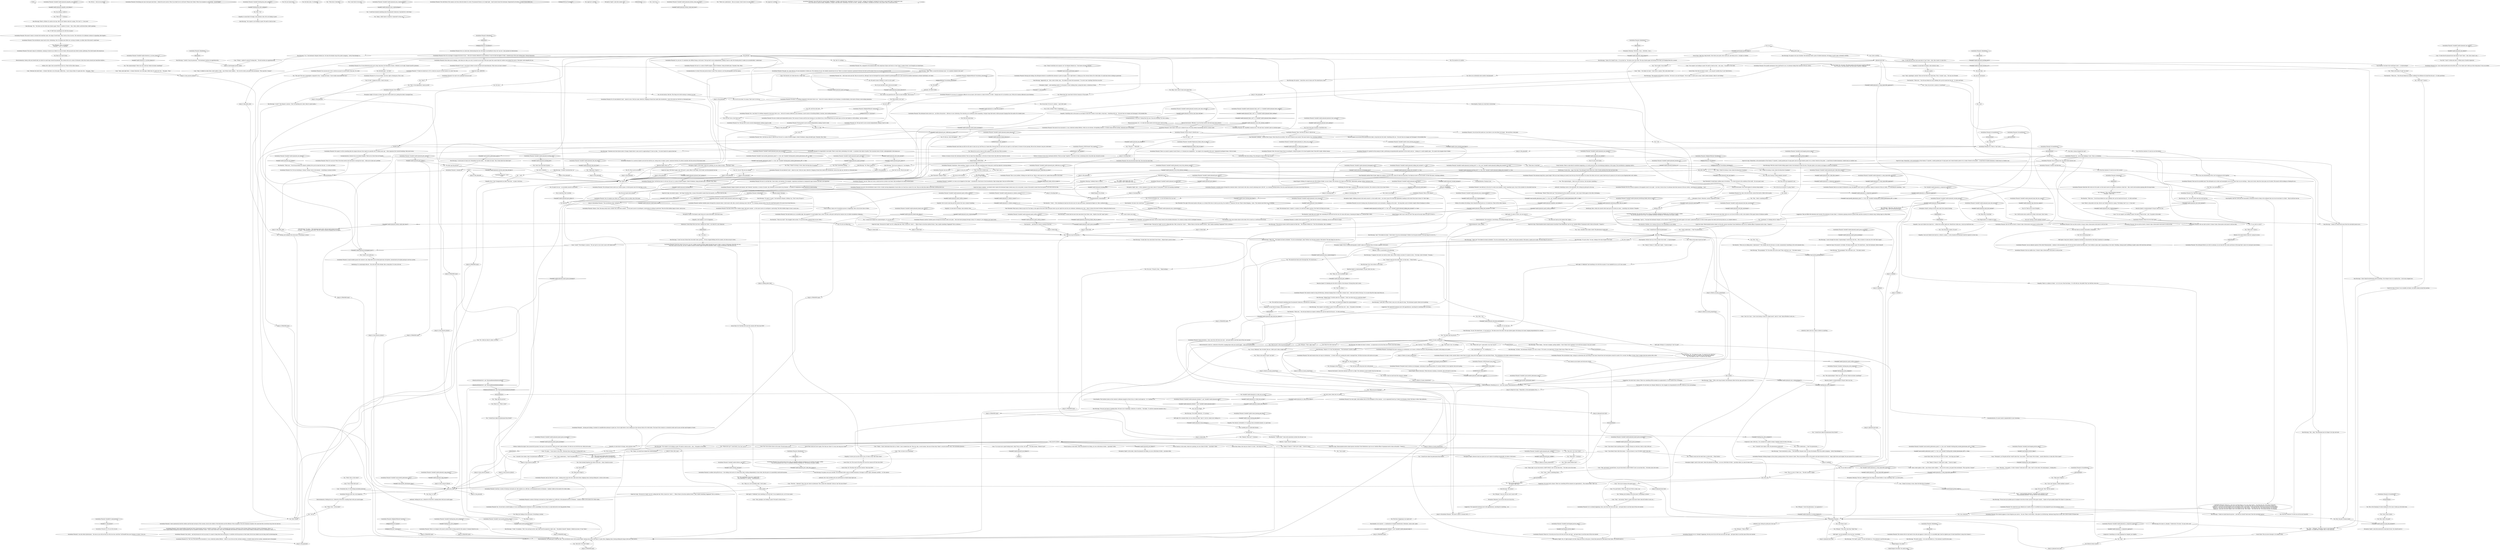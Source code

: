 # SEAFORT / INSULINDIAN PHASMID
# Interact with the Insulindian phasmid.
# ==================================================
digraph G {
	  0 [label="START"];
	  1 [label="input"];
	  2 [label="Insulindian Phasmid: Please do not do that again."];
	  3 [label="Cuno: \"It looks like the phasmid had some kind of *nest* there -- look. Like a hoard, man...\""];
	  4 [label="Cuno: \"Yeah, grandpa's not looking so good. We need to check on him...\""];
	  5 [label="fail_at_phero"];
	  6 [label="Cuno: There's a big smile on his lips, like he can't believe what he's saying: \"We fucking *saw* it, yo -- it was real.\""];
	  7 [label="Empathy: In some kind of strange, semi-catatonic state."];
	  8 [label="Perception (Sight): In the reeds, where he's pointing, you see a flash of white -- *porcelain* white."];
	  9 [label="Suggestion: The segmented antennae move with apprehension, searching for something... you."];
	  10 [label="Inland Empire: You smell..."];
	  11 [label="Insulindian Phasmid: From the corner of your eye, you see a sudden cascade of motion ripple through the insect's limbs. A series of ultrasonic clicks fills your ear...\nFrom the corner of your eye, you see a sudden cascade of motion ripple through the phasmid's limbs. A series of ultrasonic clicks fills your ear...
"];
	  12 [label="Authority: He's letting his pride get in the way."];
	  13 [label="You: \"You exist...\""];
	  14 [label="Insulindian Phasmid: IsCunoInParty()"];
	  15 [label="IsCunoInParty()", shape=diamond];
	  16 [label="!(IsCunoInParty())", shape=diamond];
	  17 [label="Esprit de Corps: Meanwhile, in the antechamber of the Station 57 lazareth, a neatly packed pair of cargo pants and an orange bomber jacket sit in a locker. Nested on the jacket -- a small block of milled aluminium, tucked away in a leather case."];
	  18 [label="Esprit de Corps: An instant camera -- the Trigat Sunshine Mini. A moan of discomfort sounds from the lazareth, as he turns onto his side..."];
	  19 [label="Conceptualization: Praying to you."];
	  20 [label="You: Tell me -- what are you doing?"];
	  21 [label="You: Variable[\"seafort.phasmid_wc_what_are_ya_doin\"]"];
	  22 [label="Variable[\"seafort.phasmid_wc_what_are_ya_doin\"]", shape=diamond];
	  23 [label="!(Variable[\"seafort.phasmid_wc_what_are_ya_doin\"])", shape=diamond];
	  24 [label="You: (Whisper.) \"Kim, it's foaming.\"\n(Whisper.) \"Cuno, it's foaming.\""];
	  25 [label="Jump to: [PHASMID main]"];
	  26 [label="Insulindian Phasmid: Unwittingly the insect continues its stridulations. As it moves, tuft-like structures still pretending to be plants rustle along on its joints."];
	  27 [label="Insulindian Phasmid: The reed-creature does not stop its stridulations -- it towers above you, parting the reeds it emerged from. Tuft like structures still rustle on its joints."];
	  28 [label="Authority: About now he is ready to believe in anything."];
	  29 [label="Kim Kitsuragi: \"The paraplegic? She could have, yes...\" He seems unsure."];
	  30 [label="Kim Kitsuragi: \"I never thought the damn *cryptozoology* would factor into this... Well, we know it's here now. We *will* find it again.\""];
	  31 [label="Esprit de Corps: \"He must be *really* out of it, yelling like that. Well, at least he's *alive*....\" Officer Minot in the blue uniform frowns: \"Jean, maybe something *happened*? He's in distress...\""];
	  32 [label="The Deserter: \"Crypto-what?\" Some odd connotation catches the old man's ear."];
	  33 [label="You: Lick your finger."];
	  34 [label="Insulindian Phasmid: Variable[\"seafort.phasmid_one_shudder\"]"];
	  35 [label="Variable[\"seafort.phasmid_one_shudder\"]", shape=diamond];
	  36 [label="!(Variable[\"seafort.phasmid_one_shudder\"])", shape=diamond];
	  37 [label="Insulindian Phasmid: The arthropod towers above you, frozen in place. A twitch passes one of its hind legs, as you..."];
	  38 [label="Interfacing: Feels like nothing. The arthropod in front of you stays frozen..."];
	  39 [label="Insulindian Phasmid: Variable[\"seafort.phasmid_wc_failure_counter\"] >= 1"];
	  40 [label="Variable[\"seafort.phasmid_wc_failure_counter\"] >= 1", shape=diamond];
	  41 [label="!(Variable[\"seafort.phasmid_wc_failure_counter\"] >= 1)", shape=diamond];
	  42 [label="Pain Threshold: Suddenly -- another flash of pain. Worse than the one before. The taste of blood in your mouth. The insect tastes it too, twitching suddenly..."];
	  43 [label="You: It's *wunderbar*.\nFor me it's *wunderbar*."];
	  44 [label="Perception (Sight): Shifting around in the reeds around it, in the muddy water... you notice some of its hind legs apparently standing on the water from time to time. It's *that* light..."];
	  45 [label="You: I'm ill in my head. I'm insane. That's how it is for me."];
	  46 [label="Insulindian Phasmid: That is your problem. Nothing ever ends for me. There is only room for two, maybe three pictures in my mind."];
	  47 [label="You: Got it. Solved it."];
	  48 [label="Insulindian Phasmid: You are a violent and irrepressible miracle. The vacuum of cosmos and the stars burning in it are afraid of you. Given enough time you would wipe us all out and replace us with nothing -- just by accident."];
	  49 [label="Insulindian Phasmid: She was middle class. It doesn't take a three-metre stick insect to tell you that."];
	  50 [label="Half Light: It may have unknown, dangerous biochemical characteristics that help it maintain its camouflage."];
	  51 [label="Insulindian Phasmid: Very slowly -- and only because he won't go away. It is meant to keep them from noticing me, to interfere with the pictures in their heads. But he has looked at me too long. And I'm destroying him."];
	  52 [label="Jump to: [the_phasmid]"];
	  53 [label="You: Of all the creatures I've met you are the scariest."];
	  54 [label="You: Okay good. Forget it."];
	  55 [label="Insulindian Phasmid: Everything your eyes touch goes back there -- behind the nerve mirror. What if you blink? Are we still here? (Please don't blink). What if you misplace us all one day -- or just forget?"];
	  56 [label="Untitled hub"];
	  57 [label="Cuno: \"Fuck. Where did it go?\""];
	  58 [label="Cuno: \"The fuck...\" He squints. \"Is that *ceramic*? And more stuff -- like a *nest* in the reeds. We should peep it... fucking hell...\""];
	  59 [label="Jump to: [cuno_massive_failure]"];
	  60 [label="Cuno: \"Yo, we just saw a giant fucking insect, okay? Focus on that, not some...\" He looks around. \"Where'd it go?\""];
	  61 [label="You: \"I don't understand... I *had* the pheromone....\""];
	  62 [label="Cuno: \"Cuno doesn't know what that means -- Cuno just knows it was FUCKING GIANT. Holy hell...\""];
	  63 [label="Insulindian Phasmid: Variable[\"whirling.lena_intro_midgreet\"]"];
	  64 [label="Variable[\"whirling.lena_intro_midgreet\"]", shape=diamond];
	  65 [label="!(Variable[\"whirling.lena_intro_midgreet\"])", shape=diamond];
	  66 [label="Authority: He's truly satisfied with your performance in Death Island right now."];
	  67 [label="Savoir Faire: No! The flash will scare the creature off! Warn him NOW!"];
	  68 [label="Half Light: I am not palatable. Do not eat me. I am afraid."];
	  69 [label="Kim Kitsuragi: He comes to, abruptly. \"Understood. Of course,\" he says with a nod."];
	  70 [label="You: \"Hey.\""];
	  71 [label="Jump to: [phasmid intro hub]"];
	  72 [label="Insulindian Phasmid: IsKimHere()"];
	  73 [label="IsKimHere()", shape=diamond];
	  74 [label="!(IsKimHere())", shape=diamond];
	  75 [label="Encyclopedia: The tracheal system on the creature's abdomen expands in front of you, to take in and expel air -- it's *smelling* you."];
	  76 [label="You: Let your heels drop back onto solid ground."];
	  77 [label="You: Put your hand down."];
	  78 [label="Insulindian Phasmid: The invertebrate comes back to life, stridulating. Sets of complex eyes follow you, moving in tandem, on either side of the insect's small head."];
	  79 [label="Electrochemistry: Breathing you in -- your sour, greasy semiochemicals on the breeze..."];
	  80 [label="failure_of_many_proportions"];
	  81 [label="Kim Kitsuragi: \"No...\" He shows you the white slip of photo paper. There's a rainbow of colour -- blue, white, yellow, and brown like a child's painting."];
	  82 [label="Jump to: [failure_of_many_proportions]"];
	  83 [label="Authority: Something cracks in the lieutenant. He's letting his pride get in the way."];
	  84 [label="The Deserter: \"I don't...\" He's extending his hand into the dust now, for some odd reason. Smearing his finger in it, like a confused child..."];
	  85 [label="Inland Empire: For all time."];
	  86 [label="Kim Kitsuragi: \"It's good, it's good,\" the lieutenant whispers, holding it up. \"Don't worry. We got it.\""];
	  87 [label="Half Light: It's about to move, you can sense it!"];
	  88 [label="You: I want to know your mind."];
	  89 [label="Insulindian Phasmid: Variable[\"seafort.sense_hearing_pain_flash\"]"];
	  90 [label="Variable[\"seafort.sense_hearing_pain_flash\"]", shape=diamond];
	  91 [label="!(Variable[\"seafort.sense_hearing_pain_flash\"])", shape=diamond];
	  92 [label="You: My body aches. I'm bleeding."];
	  93 [label="Insulindian Phasmid: I smelled it, as soon as you stepped on the island -- strawberries. Fresh burst of red strawberries. Ripe turning riper. Soon you will be rotten."];
	  94 [label="Insulindian Phasmid: Fire? Where?"];
	  95 [label="Physical Instrument: No -- it's what the three metres tall stick insect came up with."];
	  96 [label="You: *How?*"];
	  97 [label="Jump to: [are_you_sure]"];
	  98 [label="You: So you look like a reed, and you eat reeds?"];
	  99 [label="Insulindian Phasmid: *I* think we should eat it. If it's a leaf you can put it in your mouth. Or a reed. Yum yum."];
	  100 [label="You: Also that."];
	  101 [label="Jump to: [the_phasmid]"];
	  102 [label="Kim Kitsuragi: \"No. What's going on?\""];
	  103 [label="Electrochemistry: Nothing but you, a detective of the RCM, standing there with your mouth agape."];
	  104 [label="Jump to: [the_phasmid]"];
	  105 [label="You: \"Wait, how do you know about the phasmid?\"\n\"Wait -- Insulindian Phasmid? How do you know this?\""];
	  106 [label="chat_with_cuno"];
	  107 [label="Jump to: [Insulindian Phasmid: \"The insect's head is crowned with r...\"]"];
	  108 [label="Insulindian Phasmid: Variable[\"seafort.phasmid_sugg_prepare\"]"];
	  109 [label="Variable[\"seafort.phasmid_sugg_prepare\"]", shape=diamond];
	  110 [label="!(Variable[\"seafort.phasmid_sugg_prepare\"])", shape=diamond];
	  111 [label="Inland Empire: Be afraid. You smell wrong."];
	  112 [label="Jump to: [phasmid intro hub]"];
	  113 [label="You: \"Okay, take the picture.\""];
	  114 [label="Insulindian Phasmid: The ghost insect watches you disengage, continuing its hypnotizing motion. It's unclear whether it even registers that you're going..."];
	  115 [label="Esprit de Corps: A camera -- an instant colour camera the lieutenant keeps tucked away in his coat pocket. A moan of discomfort sounds from the lazareth, as he turns onto his side..."];
	  116 [label="Insulindian Phasmid: No reply. A total, ancient silence comes from its mouth, along with what appears to be some kind of foam... The stridulations of its limbs continue all around you."];
	  117 [label="Insulindian Phasmid: IsKimHere()"];
	  118 [label="IsKimHere()", shape=diamond];
	  119 [label="!(IsKimHere())", shape=diamond];
	  120 [label="Kim Kitsuragi: \"Our suspect's not looking so good. We should check him over -- also...\" He points to the reeds."];
	  121 [label="Kim Kitsuragi: \"Helped them?\" He falls silent for a moment. \"I don't see what more we could have done?\""];
	  122 [label="Insulindian Phasmid: Variable[\"coast.morells_pheromone_spray\"] == true  and  Variable[\"whirling.bath_washed_pheromones_off\"] == false"];
	  123 [label="Variable[\"coast.morells_pheromone_spray\"] == true  and  Variable[\"whirling.bath_washed_pheromones_off\"] == false", shape=diamond];
	  124 [label="!(Variable[\"coast.morells_pheromone_spray\"] == true  and  Variable[\"whirling.bath_washed_pheromones_off\"] == false)", shape=diamond];
	  125 [label="Insulindian Phasmid: Variable[\"coast.morells_pheromone_spray\"]"];
	  126 [label="Variable[\"coast.morells_pheromone_spray\"]", shape=diamond];
	  127 [label="!(Variable[\"coast.morells_pheromone_spray\"])", shape=diamond];
	  128 [label="Insulindian Phasmid: Variable[\"whirling.lena_intro_midgreet\"]"];
	  129 [label="Variable[\"whirling.lena_intro_midgreet\"]", shape=diamond];
	  130 [label="!(Variable[\"whirling.lena_intro_midgreet\"])", shape=diamond];
	  131 [label="you_met_cryptos"];
	  132 [label="You: \"I should have taken the pheromone!\""];
	  133 [label="Insulindian Phasmid: Variable[\"seafort.phasmid_esprit_stuff_in_station\"]"];
	  134 [label="Variable[\"seafort.phasmid_esprit_stuff_in_station\"]", shape=diamond];
	  135 [label="!(Variable[\"seafort.phasmid_esprit_stuff_in_station\"])", shape=diamond];
	  136 [label="You: \"Lieutenant, it's thinking with its *limbs*.\""];
	  137 [label="Jump to: [PHASMID main]"];
	  138 [label="You: (I'm sure.) \"We got it, Kim...\" (Keep backing.)"];
	  139 [label="You: In my heart. For me it's sadness -- input after input."];
	  140 [label="Insulindian Phasmid: I am not. There isn't even a central nervous system in my head. Only mouthparts for eating wetland plants."];
	  141 [label="Insulindian Phasmid: No. The leg tried to move around independently, making it hard to walk."];
	  142 [label="You: No, I'm not. Why are you asking?"];
	  143 [label="Insulindian Phasmid: The leg tried to move around independently, making it hard to walk."];
	  144 [label="You: ...how?"];
	  145 [label="You: \"Okay good. Forget it.\""];
	  146 [label="Insulindian Phasmid: Good bye. A series of chirrups surrounds you, like swallows on a cliff side, as the phasmid moves its forearms -- tymbals visible on the inside of its white stalks..."];
	  147 [label="Perception (Sight): ...and something under it! In the place it stood, bobbing there, among the reeds. A collection of items."];
	  148 [label="Jump to: [kim_after_chat]"];
	  149 [label="You: Am I having a violent epileptic seizure?"];
	  150 [label="Insulindian Phasmid: Please be. Or one day one of you will close your eyes and sigh -- and open them to see that none of this ever existed."];
	  151 [label="Logic: Oh my god, *Kim* had the camera!"];
	  152 [label="Cuno: \"Doesn't look like you're spazzin' out\" he whispers behind you. \"Cuno knows all about seizures.\""];
	  153 [label="You: \"What does it look like?\""];
	  154 [label="Cuno: \"You're just staring at the giant insect.\""];
	  155 [label="You: \"It can walk on water.\""];
	  156 [label="endhub"];
	  157 [label="Kim Kitsuragi: \"Our suspect is not looking so good. We need to check on him -- also...\" He points to the reeds."];
	  158 [label="You: \"I shouldn't have taken a bath, the pheromone washed off!\""];
	  159 [label="Cuno: \"Between the reeds there -- it doesn't like bein' out in the open. Shifty fuck... I saw it slip in there. It's gone now, but...\" He pants. \"Wow.\""];
	  160 [label="Savoir Faire: Relax. Now that you *know* it's here -- how long can it hide?"];
	  161 [label="Perception (Hearing): Sssss-hsssss-tik-ssssss-hssss-tik..."];
	  162 [label="Kim Kitsuragi: \"We need a photo -- or no one will believe us.\" He continues to pull the lens open..."];
	  163 [label="Insulindian Phasmid: Variable[\"seafort.dolores_said_hey\"]"];
	  164 [label="Variable[\"seafort.dolores_said_hey\"]", shape=diamond];
	  165 [label="!(Variable[\"seafort.dolores_said_hey\"])", shape=diamond];
	  166 [label="Insulindian Phasmid: Back on an island 28 kilometres away, the gigantic insect moves its antennae, taking its measure of the air, slowly... it's searching for something -- *you*."];
	  167 [label="Electrochemistry: You barely get to take one step -- the invertebrate reacts with uncanny speed, skating away across the water. It's gone, like a skipping stone, leaving nothing but rings on the sea's calm mirror..."];
	  168 [label="PHASMID main"];
	  169 [label="You: (Whisper) \"Okay Kim, take the picture.\"\n(Whisper.) \"Kim, show me the picture again...\""];
	  170 [label="You: Put your hands down instead."];
	  171 [label="Kim Kitsuragi: \"Okay...\" With a slow ring of metal, the lieutenant slides the lens open and raises it to eye level."];
	  172 [label="You: \"It *did* have something to do with the ox-spray!\""];
	  173 [label="Perception (Sight): Even a wildlife photographer couldn't make out a familiar form, let alone a gigantic stick insect."];
	  174 [label="Kim Kitsuragi: There's a flicker of a smile on his lips, like he can't believe what he's saying: \"We *saw* it -- it was real.\""];
	  175 [label="The Deserter: \"What now...\" the old man behind you repeats suddenly. He's put his hand into the ash -- it's dirty and black."];
	  176 [label="Kim Kitsuragi: \"It looks like it has some kind of nest there... Maybe there's proof in there.\""];
	  177 [label="You: \"God, I shouldn't have taken a bath! The pheromone washed off!\""];
	  178 [label="Insulindian Phasmid: Variable[\"seafort.phasmid_esprit_posse_incoming\"]"];
	  179 [label="Variable[\"seafort.phasmid_esprit_posse_incoming\"]", shape=diamond];
	  180 [label="!(Variable[\"seafort.phasmid_esprit_posse_incoming\"])", shape=diamond];
	  181 [label="Insulindian Phasmid: A sudden shiver passes the limb. Looks like the creature is awakening, wave by wave from its stupor."];
	  182 [label="Insulindian Phasmid: Variable[\"seafort.phasmid_inland_only_chance\"]"];
	  183 [label="Variable[\"seafort.phasmid_inland_only_chance\"]", shape=diamond];
	  184 [label="!(Variable[\"seafort.phasmid_inland_only_chance\"])", shape=diamond];
	  185 [label="Insulindian Phasmid: Variable[\"seafort.phasmid_wc_what_are_ya_doin\"]"];
	  186 [label="Variable[\"seafort.phasmid_wc_what_are_ya_doin\"]", shape=diamond];
	  187 [label="!(Variable[\"seafort.phasmid_wc_what_are_ya_doin\"])", shape=diamond];
	  188 [label="Insulindian Phasmid: Not even the birds know that. Not even the water lilies."];
	  189 [label="You: Is this a dream? What is happening?"];
	  190 [label="Insulindian Phasmid: For me it is not like that. I have states, not emotions. For example, I experience excitement at unexpected sugar rewards, but that is not important."];
	  191 [label="Insulindian Phasmid: No. You are the miracle."];
	  192 [label="Insulindian Phasmid: IsTHCPresent(\"shit_together\")"];
	  193 [label="IsTHCPresent(\"shit_together\")", shape=diamond];
	  194 [label="!(IsTHCPresent(\"shit_together\"))", shape=diamond];
	  195 [label="Esprit de Corps: ARRIVING"];
	  196 [label="You: The killer."];
	  197 [label="Insulindian Phasmid: She was hell on Earth. It doesn't take a three-metre stick insect to tell you that."];
	  198 [label="You: I have already forgotten the whole world once -- when I drank too much."];
	  199 [label="Cuno: \"Everybody does. It's the fucking Insulindian phasmid.\""];
	  200 [label="Insulindian Phasmid: Variable[\"coast.morells_pheromone_spray\"]"];
	  201 [label="Variable[\"coast.morells_pheromone_spray\"]", shape=diamond];
	  202 [label="!(Variable[\"coast.morells_pheromone_spray\"])", shape=diamond];
	  203 [label="You: \"Okay good. Forget it.\""];
	  204 [label="Cuno: \"It's gone...\" Cuno stares to the north. \"Between those reeds there. Fucking hell it can...\""];
	  205 [label="Savoir Faire: Now that you know it exists -- you can get it another day. It can't hide forever..."];
	  206 [label="Cuno: \"It looks like the insect had some kind of *nest* there -- look. Like a hoard, or some shit...\""];
	  207 [label="Insulindian Phasmid: Variable[\"coast.morells_pheromone_spray\"] == true  and  Variable[\"whirling.bath_washed_pheromones_off\"] == false"];
	  208 [label="Variable[\"coast.morells_pheromone_spray\"] == true  and  Variable[\"whirling.bath_washed_pheromones_off\"] == false", shape=diamond];
	  209 [label="!(Variable[\"coast.morells_pheromone_spray\"] == true  and  Variable[\"whirling.bath_washed_pheromones_off\"] == false)", shape=diamond];
	  210 [label="Insulindian Phasmid: Variable[\"seafort.phasmid_rc_composure_approach\"]"];
	  211 [label="Variable[\"seafort.phasmid_rc_composure_approach\"]", shape=diamond];
	  212 [label="!(Variable[\"seafort.phasmid_rc_composure_approach\"])", shape=diamond];
	  213 [label="Savoir Faire: No! The flash will scare the creature. Warn him NOW!"];
	  214 [label="Jump to: [taking_photo_hub]"];
	  215 [label="Jump to: [phasmid intro hub]"];
	  216 [label="Insulindian Phasmid: He not as much as glances at the gigantic insect to his right -- nor does it look at him. Its antennae take their measure of the air, slowly... searching for something -- *you*."];
	  217 [label="Insulindian Phasmid: Variable[\"seafort.phasmid_concept_praying\"]"];
	  218 [label="Variable[\"seafort.phasmid_concept_praying\"]", shape=diamond];
	  219 [label="!(Variable[\"seafort.phasmid_concept_praying\"])", shape=diamond];
	  220 [label="You: (Look up.) \"You're smelling me...\""];
	  221 [label="You: \"What now?\" (Continue.)"];
	  222 [label="Kim Kitsuragi: \"It's just a blur,\" he says, looking at the slip of paper in his hand."];
	  223 [label="You: (Yell.) \"No!\""];
	  224 [label="You: \"No one will believe me... no one will believe this was real.\""];
	  225 [label="Interfacing: You were right, it glistens with some kind of moisture. The creature in front of you stays frozen..."];
	  226 [label="You: I want there to be more."];
	  227 [label="Insulindian Phasmid: Mute, the insect foams from its mouthparts, tilting the plates of its fused together head. From left to right, without reason."];
	  228 [label="Insulindian Phasmid: I exist.\nI exist. "];
	  229 [label="Empathy: Something stirs in the insect as you begin to back off. It seems to also takes a step back... Something tells you -- the next time you engage and disengage it will probably flee."];
	  230 [label="Insulindian Phasmid: No. You are awake. I am real. Light is forming me. This is real."];
	  231 [label="Insulindian Phasmid: Shapes of plants and animals. And *internal* sensations. A swarm of sounds, tiny vibrations on the inside of my forearms -- all speak of complexities totally beyond my understanding."];
	  232 [label="Insulindian Phasmid: Now I will tell you how it is for me. For me it is a series of half-lit images. A kind of darkness, being intruded upon. Transient. Dim. Moist."];
	  233 [label="Jump to: [the_phasmid]"];
	  234 [label="Insulindian Phasmid: Sometimes, when moulting, I regrow a lost limb. One time something went wrong and a small leg replaced a missing antenna."];
	  235 [label="Insulindian Phasmid: Variable[\"seafort.phasmid_inland_detective\"]"];
	  236 [label="Variable[\"seafort.phasmid_inland_detective\"]", shape=diamond];
	  237 [label="!(Variable[\"seafort.phasmid_inland_detective\"])", shape=diamond];
	  238 [label="Insulindian Phasmid: Yes. They don't mind."];
	  239 [label="Insulindian Phasmid: No one believed I exist -- almost no one. Until you came, detective. Dripping of blood that smells like strawberries. Across the calm sea, the first in a thousand years."];
	  240 [label="You: \"I think I'm having a vision. About the final fate of mankind.\""];
	  241 [label="Insulindian Phasmid: IsHighestPolitical(\"ultraliberal\")"];
	  242 [label="IsHighestPolitical(\"ultraliberal\")", shape=diamond];
	  243 [label="!(IsHighestPolitical(\"ultraliberal\"))", shape=diamond];
	  244 [label="Insulindian Phasmid: Variable[\"seafort.phasmid_touching_hub\"] == true  and  Variable[\"seafort.phasmid_talking_hub_reached\"] == true"];
	  245 [label="Variable[\"seafort.phasmid_touching_hub\"] == true  and  Variable[\"seafort.phasmid_talking_hub_reached\"] == true", shape=diamond];
	  246 [label="!(Variable[\"seafort.phasmid_touching_hub\"] == true  and  Variable[\"seafort.phasmid_talking_hub_reached\"] == true)", shape=diamond];
	  247 [label="Insulindian Phasmid: And just like that it's gone -- skating away across the sea's calm mirror like a skipping stone, leaving nothing but  circles on the water..."];
	  248 [label="Insulindian Phasmid: I already did."];
	  249 [label="Insulindian Phasmid: What if it's not you? What if the three metres tall stick insect is having the vision -- while you're alone and  petrified."];
	  250 [label="You: I don't want to know."];
	  251 [label="Insulindian Phasmid: So it is *already* happening. One day, one of you will close your eyes and sigh -- and open them to see that none of this ever existed."];
	  252 [label="Insulindian Phasmid: IsKimHere()"];
	  253 [label="IsKimHere()", shape=diamond];
	  254 [label="!(IsKimHere())", shape=diamond];
	  255 [label="Cuno: \"Whoah... maybe it's poison? Fucking hell...\" The kid watches you apprehensively."];
	  256 [label="You: \"Cuno. Am I having a violent epileptic seizure?\""];
	  257 [label="Cuno: \"No, quit frontin'. What's up with you? We're a team, cop.\""];
	  258 [label="You: \"I think I'm having a vision. About the final fate of mankind.\""];
	  259 [label="You: \"What now?\" [Leave.]"];
	  260 [label="Empathy: In some kind of strange, semi-catatonic state. He's not looking so good."];
	  261 [label="Cuno: Your voice echoes alone on the water. The kid looks at you..."];
	  262 [label="You: \"What in the name of *god* was that?\""];
	  263 [label="Insulindian Phasmid: Variable[\"seafort.phasmid_ency_cryptozoologist\"]"];
	  264 [label="Variable[\"seafort.phasmid_ency_cryptozoologist\"]", shape=diamond];
	  265 [label="!(Variable[\"seafort.phasmid_ency_cryptozoologist\"])", shape=diamond];
	  266 [label="Savoir Faire: And you'll see it again. Now that you *know* it's real, how long can it hide?"];
	  267 [label="You: \"I should have taken the pheromone from Morell!\""];
	  268 [label="Kim Kitsuragi: \"My camera.\""];
	  269 [label="Kim Kitsuragi: \"I won't be one of those fools who didn't take a picture...\" He has stopped fiddling with the camera, but does not put it down."];
	  270 [label="Insulindian Phasmid: A sudden chirrup fills the air -- the walking stick moves its whole body, limbs working independently of each other, like the parts of a masterfully constructed machine."];
	  271 [label="Empathy: There is a sadness in there -- or is it in you, from the dream... It's still with you, the pitiful *hey* you told her, even now..."];
	  272 [label="You: (Whisper.) \"That's right. Pray.\""];
	  273 [label="You: (Yell.) \"No!\""];
	  274 [label="Empathy: In some kind of strange, semi-catatonic state."];
	  275 [label="Kim Kitsuragi: \"I know. We *should* have... It's my fault too.\" He looks across the water. The slip of photo paper still drying in his hand, just hanging there for a second."];
	  276 [label="Insulindian Phasmid: Reed-like tufts stick out of its joints. As the insect moves its forearms it produces a faint hiss -- like a reel-to-reel machine spinning after the tape breaks."];
	  277 [label="Kim Kitsuragi: \"Where? Where did it go?\" The lieutenant has the camera in one hand -- and a slip of white paper in the other, developing."];
	  278 [label="Kim Kitsuragi: \"The ampoule will produce a loud hiss.\" He turns to you and whispers: \"You're right. It could scare it away. I need a better moment, when it's not looking.\""];
	  279 [label="Jump to: [alone hub]"];
	  280 [label="Jump to: [alone hub]"];
	  281 [label="Encyclopedia: Or a *ryacintha*, an Occidental leaf insect with its brain stored in four leaf-like extensions. Or a mimicry octopus with its intelligent tentacles..."];
	  282 [label="Insulindian Phasmid: Variable[\"XP.phasmid_thinks_with_its_limbs\"]"];
	  283 [label="Variable[\"XP.phasmid_thinks_with_its_limbs\"]", shape=diamond];
	  284 [label="!(Variable[\"XP.phasmid_thinks_with_its_limbs\"])", shape=diamond];
	  285 [label="Insulindian Phasmid: For me it is a series of half-lit images. A kind of darkness, being intruded upon. Transient. Dim. Moist."];
	  286 [label="Pain Threshold: Change of topic!"];
	  287 [label="are_you_sure"];
	  288 [label="Insulindian Phasmid: I am an unknown species of the order Phantasmodea -- endemic to the Insulindian isola. For the last three hundred and fifty years I have hidden in plain sight, masquerading as the reeds. Moulding, cloning myself, unfolding at night to play with trash bins and buoys."];
	  289 [label="Insulindian Phasmid: I went unnoticed by the first settlers and the land surveyors of the suzerain. Also by the soldiers of the Revolution and the officials of the occupation. Even the Semenese islanders who came here first, but did not stay, have not seen me."];
	  290 [label="Insulindian Phasmid: No. *You* are. The moral of our encounter is: I am a relatively median lifeform -- while it is you who are total, extreme madness. A volatile simian nervous system, ominously new to the planet."];
	  291 [label="Jump to: [the_phasmid]"];
	  292 [label="Jump to: [the_phasmid]"];
	  293 [label="You: \"Nothing. Just looking at the stick insect. Everything is normal.\""];
	  294 [label="kim_after_chat"];
	  295 [label="You: What does it look like?"];
	  296 [label="Insulindian Phasmid: Hissing and clicking, the arthropod extends its mandible-like antennae to greet you again. You're right below it, looking up at the colossal chitin of its white limbs. Its small eyes look at nothing in particular."];
	  297 [label="Suggestion: You never had a chance. There was something off the moment you approached it... The creature didn't *like* you."];
	  298 [label="You: \"What's that, in the water?\""];
	  299 [label="Jump to: [endhub]"];
	  300 [label="Empathy: In some kind of strange, semi-catatonic state."];
	  301 [label="Jump to: [phasmid intro hub]"];
	  302 [label="Insulindian Phasmid: Variable[\"seafort.phasmid_esprit_posse_incoming\"]"];
	  303 [label="Variable[\"seafort.phasmid_esprit_posse_incoming\"]", shape=diamond];
	  304 [label="!(Variable[\"seafort.phasmid_esprit_posse_incoming\"])", shape=diamond];
	  305 [label="Savoir Faire: The air moves through it. Its slender sticks."];
	  306 [label="Kim Kitsuragi: \"We *need* a photo -- no one will believe us.\" He continues to pull the lens open..."];
	  307 [label="You: \"Stop. Let me approach it first.\"\n\"It's afraid. Stop *now*.\""];
	  308 [label="The Deserter: No one hears you whisper. Behind you, the straggler sits despondently by the fire, oblivious to his surroundings."];
	  309 [label="Insulindian Phasmid: There is no change in the insects motion while its being aimed by the camera. It remains fixated on you."];
	  310 [label="Encyclopedia: Neither have you. But you know who would -- a cryptozoologist!"];
	  311 [label="You: \"What in the name of god was that?\""];
	  312 [label="You: \"I should have helped the cryptozoologists. It's too late now...\""];
	  313 [label="Reaction Speed: A cryptozoologist? Oh god, there was one..."];
	  314 [label="Esprit de Corps: Three-hundred metres inland special consultant Trant Heidelstam cups his ear. Satellite-Officer Vicquemare nods to him on the jetty: \"I heard it.\""];
	  315 [label="Insulindian Phasmid: A small shudder passes the creature's arm. High above you its black pearl-eyes still glisten, mesmerized by the light passing its nervous system."];
	  316 [label="Insulindian Phasmid: It is impossible to see inside. There is only chitin, pretending to be reeds -- or polished, like stalks of marble. The occasional series of clicks, undecipherable to the human ear."];
	  317 [label="You: Not now..."];
	  318 [label="You: Intruded upon -- by what?"];
	  319 [label="You: This is my masterpiece."];
	  320 [label="Insulindian Phasmid: And when you fall we will come to raise you up, bud from you, banner-like, blossom from you and carry you apart in a sky funeral. In honour of your passing. (But not me, because I am just a leaf eater.)"];
	  321 [label="Volition: In honour of your will, lieutenant-yefreitor. That you kept from falling apart, in the face of sheer terror. Day after day. Second by second."];
	  322 [label="Insulindian Phasmid: You can also eat it. If it's a leaf you can put it in your mouth. Yum yum. Or a reed."];
	  323 [label="You: No. This is just an accident."];
	  324 [label="Insulindian Phasmid: Variable[\"seafort.phasmid_reaction_so\"]"];
	  325 [label="Variable[\"seafort.phasmid_reaction_so\"]", shape=diamond];
	  326 [label="!(Variable[\"seafort.phasmid_reaction_so\"])", shape=diamond];
	  327 [label="Kim Kitsuragi: \"I think we should take the picture -- and then you should *back away* from the unstudied species.\""];
	  328 [label="You: I will."];
	  329 [label="Insulindian Phasmid: Variable[\"seafort.phasmid_reaction_next_time_will_flee\"]"];
	  330 [label="Variable[\"seafort.phasmid_reaction_next_time_will_flee\"]", shape=diamond];
	  331 [label="!(Variable[\"seafort.phasmid_reaction_next_time_will_flee\"])", shape=diamond];
	  332 [label="Kim Kitsuragi: \"No.\" You have rarely seen him with that face."];
	  333 [label="You: Have you accidentally eaten another reed-phasmid?"];
	  334 [label="Insulindian Phasmid: Variable[\"seafort.phasmid_logic_kim_has_camera\"]"];
	  335 [label="Variable[\"seafort.phasmid_logic_kim_has_camera\"]", shape=diamond];
	  336 [label="!(Variable[\"seafort.phasmid_logic_kim_has_camera\"])", shape=diamond];
	  337 [label="Cuno: \"This is so sick. It *likes* you...\" The kid's mouth is agape."];
	  338 [label="Cuno: \"Like a water spider, or like -- one of those water walkers...\" He's lost for words, just pants from excitement. \"This cop shit is *insane*\""];
	  339 [label="Jump to: [endhub]"];
	  340 [label="Insulindian Phasmid: Variable[\"seafort.phasmid_interfacing_thinks_with_its_limbs\"]"];
	  341 [label="Variable[\"seafort.phasmid_interfacing_thinks_with_its_limbs\"]", shape=diamond];
	  342 [label="!(Variable[\"seafort.phasmid_interfacing_thinks_with_its_limbs\"])", shape=diamond];
	  343 [label="Visual Calculus: In the reeds, where the phasmid was hiding, you see a little flash of white -- *porcelain* white."];
	  344 [label="You: \"I should have taken the pheromone from Morell!\""];
	  345 [label="You: \"I could have learned something about the phasmid's behaviour. Searched for it with them.\""];
	  346 [label="Reaction Speed: A cryptozoologist? Oh god, there was one..."];
	  347 [label="Insulindian Phasmid: The creature stands on long stilt-like legs, antennae hanging from its head like a woman's hair -- white and curled at the tips. It is no more than five steps away from you."];
	  348 [label="Insulindian Phasmid: Nothing changes in the cyclical, praying motion of the creature's limbs. They are porcelain white on the inside, and reed-coloured on the out -- beige, light brown and striped. You are unsure if it is scared or not."];
	  349 [label="Jump to: [yard.hanged_picture_taken]"];
	  350 [label="Insulindian Phasmid: The foam slowly turns a darker shade, like burnt caramel -- as the insect moves its mouthparts, masticating. The little bubbles begin to burst, one by one..."];
	  351 [label="Perception (Smell): Letting out that same smell, like summer burning."];
	  352 [label="You: \"Don't pray to me. I'm nothing.\""];
	  353 [label="You: \"I shouldn't have taken a bath, the pheromone washed off!\""];
	  354 [label="You: \"You didn't get the picture?\""];
	  355 [label="Empathy: It's too late now."];
	  356 [label="fail_at_phero"];
	  357 [label="Insulindian Phasmid: You see the insect turn to him, its mandible antennae reaching out. Its motions are quick, sudden.\nYou see the phasmid turn to him, its mandible antennae reaching out. The motions are quick, sudden."];
	  358 [label="You: It's not use telling him..."];
	  359 [label="Insulindian Phasmid: Variable[\"whirling.lena_intro_midgreet\"]"];
	  360 [label="Variable[\"whirling.lena_intro_midgreet\"]", shape=diamond];
	  361 [label="!(Variable[\"whirling.lena_intro_midgreet\"])", shape=diamond];
	  362 [label="You: Carefully pet its scythe-like forearm."];
	  363 [label="Interfacing: Here, within the smooth white inner part of its limb you sense... something very intimate. Thoughts."];
	  364 [label="You: It's your secret alone."];
	  365 [label="Insulindian Phasmid: Another shudder pulses through the creatures limbs. It jolts back to life, like a record continuing were it left off -- in a swaying, praying motion. Even the small black pearls of its eyes do not stray from you..."];
	  366 [label="Half Light: For a moment there, he was afraid you didn't *get it*, but he's calmer now, looking at it."];
	  367 [label="Insulindian Phasmid: Variable[\"seafort.phasmid_interf_bine\"]"];
	  368 [label="Variable[\"seafort.phasmid_interf_bine\"]", shape=diamond];
	  369 [label="!(Variable[\"seafort.phasmid_interf_bine\"])", shape=diamond];
	  370 [label="Kim Kitsuragi: \"A nest?\" The whisper is anxious. \"Don't do anything now. Later, when it's gone maybe...\""];
	  371 [label="You: In the city, all around. It's going *down*."];
	  372 [label="Insulindian Phasmid: Of course, it is nothing compared to the horror that is you -- with all of creation reflected in your forebrain, in terrible fidelity, a fire mirror. Eternal, never-ending damnation."];
	  373 [label="You: \"Kim. Am I having a violent epileptic seizure?\""];
	  374 [label="Kim Kitsuragi: \"Okay.\" After a second the lieutenant asks: \"Is it somehow related to the case?\""];
	  375 [label="Encyclopedia: Maybe you would find it interesting!"];
	  376 [label="You: That's insane."];
	  377 [label="Insulindian Phasmid: Variable[\"seafort.phasmid_touching_hub\"]"];
	  378 [label="Variable[\"seafort.phasmid_touching_hub\"]", shape=diamond];
	  379 [label="!(Variable[\"seafort.phasmid_touching_hub\"])", shape=diamond];
	  380 [label="Kim Kitsuragi: \"It's gone...\" The lieutenant looks north, with his hand raised to his brow.\n\"It's gone...\" The lieutenant looks north, with the camera uselessly hanging from his fingers."];
	  381 [label="Authority: Nothing but you, a detective of the RCM, standing there with your mouth agape."];
	  382 [label="Perception (Sight): Looks like material for some kind of nest. You should search it."];
	  383 [label="Insulindian Phasmid: Variable[\"seafort.phasmid_intro_hub_reached\"]"];
	  384 [label="Variable[\"seafort.phasmid_intro_hub_reached\"]", shape=diamond];
	  385 [label="!(Variable[\"seafort.phasmid_intro_hub_reached\"])", shape=diamond];
	  386 [label="Empathy: He is *very* disappointed you didn't warn him -- or plan it with him..."];
	  387 [label="Insulindian Phasmid: We suspect it will be something like the oxygen holocaust that wiped out anaerobic life 2.6 billion years ago -- when organisms first started breathing. Only much worse."];
	  388 [label="You: \"Cuno... there's something there.\""];
	  389 [label="Volition: He's right. Dust yourself off and move on. There will be other chances."];
	  390 [label="Empathy: Like laughter. A sort of happiness."];
	  391 [label="get_even_closer_climb_into_its_mouth"];
	  392 [label="Insulindian Phasmid: Silence. Click. The foam slowly turns a darker tone, like burnt caramel -- as the insect moves its mouthparts, masticating on nothing in particular. Then the little bubbles begin to burst, one by one..."];
	  393 [label="Insulindian Phasmid: The invertebrate stops, raising its scythe-like arms and tilting its tiny head, formed from the fused plates around its mouth. For a second, the effigy is frozen, then it nudges back into motion with a click."];
	  394 [label="Insulindian Phasmid: The shrill flash of the camera cuts the air like the blade of a sword. The phasmid freezes in its bright light -- head turned toward the lieutenant. Hypnotized by the flash, it stands frozen before you."];
	  395 [label="Shivers: The sweat on your arms feels cold as ice. As if you're frozen as well, in the shadow of this giant statue of chitinous marble."];
	  396 [label="Half Light: It *definitely* had something to do with the ox-spray! It was repelled by you, as if it was scared."];
	  397 [label="The Deserter: \"What was what?\" The straggler looks around. \"It's just the reeds, playing tricks on you, droite...\""];
	  398 [label="Reaction Speed: Warning!"];
	  399 [label="Jump to: [touching hub]"];
	  400 [label="You: Wipe it off."];
	  401 [label="the_phasmid"];
	  402 [label="Jump to: [the_phasmid]"];
	  403 [label="Physical Instrument: Officially, it was the three metres tall stick insect who solved it."];
	  404 [label="Insulindian Phasmid: Variable[\"seafort.phasmid_thats_cool\"]  or  Variable[\"seafort.phasmid_thats_nothing\"]"];
	  405 [label="Variable[\"seafort.phasmid_thats_cool\"]  or  Variable[\"seafort.phasmid_thats_nothing\"]", shape=diamond];
	  406 [label="!(Variable[\"seafort.phasmid_thats_cool\"]  or  Variable[\"seafort.phasmid_thats_nothing\"])", shape=diamond];
	  407 [label="Insulindian Phasmid: So, you see, it's sometimes difficult to be an insect. All of nature is a kind of horror, or strife -- though none of it as horrible as you. With all of creation reflected in your forebrain."];
	  408 [label="You: I was born to detect you."];
	  409 [label="You: That's absolutely nothing."];
	  410 [label="Authority: ON THE SCENE"];
	  411 [label="Insulindian Phasmid: He is in a bad state, deteriorating fast now. He thinks I am beneficial to him, but I am not. I only quicken his deterioration."];
	  412 [label="Insulindian Phasmid: IsHighestPolitical(\"moralist\")"];
	  413 [label="IsHighestPolitical(\"moralist\")", shape=diamond];
	  414 [label="!(IsHighestPolitical(\"moralist\"))", shape=diamond];
	  415 [label="Insulindian Phasmid: She was hell on Earth. It doesn't take a three-metre stick insect to tell you that."];
	  416 [label="Insulindian Phasmid: It doesn't look like that."];
	  417 [label="You: Then, I think I'm having a vision. About the final fate of mankind."];
	  418 [label="You: Okay. Just looking at the stick insect. Everything is normal."];
	  419 [label="Logic: The Deserter, he's been here for a *long* time."];
	  420 [label="You: Wait, what is the pale?"];
	  421 [label="Insulindian Phasmid: Also very, very dangerous."];
	  422 [label="You: \"God, Kim had a camera. Do you?\""];
	  423 [label="Jump to: [Esprit de Corps: \"Meanwhile, in the antechamber of th...\"]"];
	  424 [label="IsHardcoreModeActive()  and  WasGameBeatenInHardcoreMode()"];
	  425 [label="IsHardcoreModeActive()  and  WasGameBeatenInHardcoreMode()", shape=diamond];
	  426 [label="!(IsHardcoreModeActive()  and  WasGameBeatenInHardcoreMode())", shape=diamond];
	  427 [label="Esprit de Corps: Meanwhile, in the antechamber of the Station 57 lazareth, a neatly packed pair of cargo pants and a black bomber jacket sit in a locker. Nested on the jacket -- a small block of milled aluminium, tucked away in a leather case."];
	  428 [label="You: Blink. (Quick.)"];
	  429 [label="Insulindian Phasmid: Yes. For me everything is *always* normal. God is in his heaven -- everything is normal on Earth."];
	  430 [label="Empathy: In some kind of strange, semi-catatonic state."];
	  431 [label="You: \"I think it went into the reeds there, on that islet...\" (Point North.)"];
	  432 [label="You: \"Damn, I didn't know it would be *connected* to the case...\""];
	  433 [label="Cuno: \"Man, quit beatin' yourself down, we just discovered a GIANT INSECT. Ain't no one done that...\" He looks across the water."];
	  434 [label="You: \"You're right. It was GIANT.\""];
	  435 [label="You: Approach carefully."];
	  436 [label="You: Variable[\"seafort.phasmid_rc_composure_approach\"]"];
	  437 [label="Variable[\"seafort.phasmid_rc_composure_approach\"]", shape=diamond];
	  438 [label="!(Variable[\"seafort.phasmid_rc_composure_approach\"])", shape=diamond];
	  439 [label="Jump to: [phasmid intro hub]"];
	  440 [label="Perception (Smell): The faintest smell, like you've never felt before. Like burnt roses."];
	  441 [label="Insulindian Phasmid: Variable[\"seafort.phasmid_smell_burnt_roses\"]"];
	  442 [label="Variable[\"seafort.phasmid_smell_burnt_roses\"]", shape=diamond];
	  443 [label="!(Variable[\"seafort.phasmid_smell_burnt_roses\"])", shape=diamond];
	  444 [label="Jump to: [PHASMID main]"];
	  445 [label="Jump to: [failure_of_many_proportions]"];
	  446 [label="Volition: Subdue the regret. Dust yourself off, proceed. You'll get it in the next life, where you don't make mistakes. Do what you can with this one, while you're alive."];
	  447 [label="Esprit de Corps: \"He must be *really* out of it, yelling like that. Well, at least he's *alive*....\" Officer Minot in the blue uniform frowns: \"Jean, maybe something *happened*? He's in distress...\""];
	  448 [label="Esprit de Corps: Three-hundred metres inland, on the jetty, special consultant Trant Heidelstam cups his ear. Satellite-Officer Vicquemare nods to him: \"I heard it.\""];
	  449 [label="Kim Kitsuragi: \"The nervous system could be spread out like that...\" He whispers behind you. \"Over the extremities, like a cuttlefish.\""];
	  450 [label="Visual Calculus: Some sort of countdown process is happening. That's all you have time to think..."];
	  451 [label="Suggestion: They are filled with adoration and curiosity. The adoration of some wheel,  or dominion spinning around its parent deity. And the curiosity of a common wasp, tasting sugar in a fizzy drink."];
	  452 [label="Insulindian Phasmid: Variable[\"seafort.phasmid_touching_hub\"]"];
	  453 [label="Variable[\"seafort.phasmid_touching_hub\"]", shape=diamond];
	  454 [label="!(Variable[\"seafort.phasmid_touching_hub\"])", shape=diamond];
	  455 [label="Insulindian Phasmid: It's spread too thin among its limbs, performing incomprehensible operations on the world; and you -- looking at it, mouth slightly open... You cannot even imagine what it thinks."];
	  456 [label="Pain Threshold: Another flash of pain. Again you swallow it, but this time, some of it does not stay down. You think you taste it in your mouth. So does the insect, twitching suddenly..."];
	  457 [label="Insulindian Phasmid: As you're turning away, the phasmid mirrors your movements, stepping on the water -- the long limbs carry its feather weight without breaking its surface."];
	  458 [label="Insulindian Phasmid: Variable[\"seafort.phasmid_perc_reflections_in_water\"]"];
	  459 [label="Variable[\"seafort.phasmid_perc_reflections_in_water\"]", shape=diamond];
	  460 [label="!(Variable[\"seafort.phasmid_perc_reflections_in_water\"])", shape=diamond];
	  461 [label="You: You're the type of animal I would like to be."];
	  462 [label="Physical Instrument: This would explain its antenna being smaller."];
	  463 [label="Jump to: [the_phasmid]"];
	  464 [label="Insulindian Phasmid: You want to be a phasmid? Are you sure?"];
	  465 [label="Insulindian Phasmid: Variable[\"seafort.phasmid_esprit_arriving\"]"];
	  466 [label="Variable[\"seafort.phasmid_esprit_arriving\"]", shape=diamond];
	  467 [label="!(Variable[\"seafort.phasmid_esprit_arriving\"])", shape=diamond];
	  468 [label="You: \"The case? The case is meaningless compared to this.\" (Laugh nervously.) \"I have totally transcended the case.\""];
	  469 [label="Reaction Speed: Wait, so..."];
	  470 [label="You: I don't have that kind of power."];
	  471 [label="Kim Kitsuragi: \"I think you should back away from the unstudied species now...\""];
	  472 [label="You: This is the Gloaming I've been waiting for. Ever since I woke up in the hotel room."];
	  473 [label="Cuno: \"Wait, we have to do something!\""];
	  474 [label="Cuno: \"Cuno doesn't know anything about it, though. Except you stink bad, which is why it left you.\""];
	  475 [label="Esprit de Corps: \"He must be *really* out of it, yelling like that. Well, at least he's *alive*....\" Officer Minot in the blue uniform frowns: \"Jean, maybe something *happened*? He's in distress...\""];
	  476 [label="You: \"Okay, yes, you're probably right. I won't panic.\""];
	  477 [label="Insulindian Phasmid: ..."];
	  478 [label="phasmid intro hub"];
	  479 [label="Perception (Sight): Looks like camera! Yes!"];
	  480 [label="Insulindian Phasmid: Variable[\"seafort.phasmid_perc_looks_like_camera\"]"];
	  481 [label="Variable[\"seafort.phasmid_perc_looks_like_camera\"]", shape=diamond];
	  482 [label="!(Variable[\"seafort.phasmid_perc_looks_like_camera\"])", shape=diamond];
	  483 [label="do_it_to_it"];
	  484 [label="You: \"Just listen to me!\""];
	  485 [label="You: \"Don't be afraid...\""];
	  486 [label="Insulindian Phasmid: IsKimHere()"];
	  487 [label="IsKimHere()", shape=diamond];
	  488 [label="!(IsKimHere())", shape=diamond];
	  489 [label="You: \"I should have taken the pheromone from Morell!\""];
	  490 [label="Jump to: [failure_of_many_proportions]"];
	  491 [label="Kim Kitsuragi: \"I tried,\" he explains. \"But it was moving too fast. And I didn't get the ampoule in right. And...\" He gathers himself. \"Dammit. I believe my eyes. It *was* there.\""];
	  492 [label="Kim Kitsuragi: \"The paraplegic? *Or* the other one on the coast? They could have, yes...\" He seems unsure."];
	  493 [label="Electrochemistry: Like a junkie..."];
	  494 [label="Interfacing: It is surprisingly delicate -- the curly end of the whisker, like a young bine. It's even a bit wet."];
	  495 [label="Visual Calculus: There is some kind of countdown happening, as it slowly processes the overwhelming brightness of the signal. The invertebrate is regaining control..."];
	  496 [label="Insulindian Phasmid: Another shudder passes through the forearm under your palm -- feels like blood pumping through a brain. It's coming to, you withdraw your hand slowly."];
	  497 [label="You: No, wait..."];
	  498 [label="You: Fire, burning.\nFor me, it's fire, burning."];
	  499 [label="Perception (Sight): And... is that a glimmer in the water, below it? Like plastic? Could it be hoarding something?"];
	  500 [label="hoarder_here"];
	  501 [label="Perception (Sight): Of course, no time. The insect towers above you, parting the reeds it emerged from."];
	  502 [label="You: Inside."];
	  503 [label="Insulindian Phasmid: I am oblivious to the city. It is only on my margins. A ball I sometimes spin. A toy, Or the cylinder of a discarded trash bin."];
	  504 [label="You: *This* is the explanation I came up with?"];
	  505 [label="Insulindian Phasmid: The moral of our encounter is: I am a relatively median lifeform, while you are extreme, all-engulfing madness. A volatile simian nervous system, ominously new to the planet."];
	  506 [label="You: See! It's nothing."];
	  507 [label="You: I have to say good bye now. I have no more thoughts. That was all."];
	  508 [label="Jump to: [the_phasmid]"];
	  509 [label="Insulindian Phasmid: No. No one believed I exist -- almost no one. Until you came, detective. Dripping of blood that smells like strawberries.  Across the calm sea, the first in a thousand years."];
	  510 [label="You: Are you poisonous?"];
	  511 [label="Insulindian Phasmid: I can also detect pheromones -- the ones on you tell me that you will not eat me. And that I will benefit from your closeness. In short, I love you."];
	  512 [label="Conceptualization: It was you. Coming from the west. From the Whirling. You were coming..."];
	  513 [label="Insulindian Phasmid: The arthropod follows you with its antennae. As you back off, the cracks and hisses of the tape that's come to its end grow more distant..."];
	  514 [label="Insulindian Phasmid: IsCunoInParty()"];
	  515 [label="IsCunoInParty()", shape=diamond];
	  516 [label="!(IsCunoInParty())", shape=diamond];
	  517 [label="Jump to: [the_phasmid]"];
	  518 [label="Insulindian Phasmid: Variable[\"seafort.phasmid_main_hub_reached\"]"];
	  519 [label="Variable[\"seafort.phasmid_main_hub_reached\"]", shape=diamond];
	  520 [label="!(Variable[\"seafort.phasmid_main_hub_reached\"])", shape=diamond];
	  521 [label="Insulindian Phasmid: It is a nervous shadow cast into the world by you, eating away at reality. A great, unnatural territory. Its advent coincides with the arrival of the human mind."];
	  522 [label="You: Worse how?"];
	  523 [label="Insulindian Phasmid: So it is already happening. Soon, one of you will close your eyes -- and open them to see that none of this ever existed."];
	  524 [label="Jump to: [the_phasmid]"];
	  525 [label="Esprit de Corps: I'll wait. I'm on standby, he thinks, his hands sweaty around the machine."];
	  526 [label="The Deserter: \"What now...\" the old man behind you says suddenly. He's put his hand into the ash -- it's dirty and black."];
	  527 [label="Esprit de Corps: We'll find it again, man. We'll get it, junior officer Cuno thinks. We'll fuckin' nail that phasmid one day."];
	  528 [label="Jump to: [endhub]"];
	  529 [label="Conceptualization: Its insect mind is impenetrable to your reasoning."];
	  530 [label="Jump to: [PHASMID main]"];
	  531 [label="Kim Kitsuragi: \"It appears the insect can walk on water. Like a water strider, you know. It's almost as fast...\" He stops, short of breath. \"Uncanny...\""];
	  532 [label="Insulindian Phasmid: Variable[\"seafort.phasmid_rhet_kim_uncertainty\"]"];
	  533 [label="Variable[\"seafort.phasmid_rhet_kim_uncertainty\"]", shape=diamond];
	  534 [label="!(Variable[\"seafort.phasmid_rhet_kim_uncertainty\"])", shape=diamond];
	  535 [label="Kim Kitsuragi: Your voice echoes on the water."];
	  536 [label="Kim Kitsuragi: \"Looks like it doesn't like to stay out in the open for long.\" The lieutenant squints where you're pointing."];
	  537 [label="You: \"You're right.\""];
	  538 [label="Jump to: [failure_of_many_proportions]"];
	  539 [label="You: \"Damn it! Damn it! I didn't get it right...\" [Leave in rage.]"];
	  540 [label="Insulindian Phasmid: Variable[\"seafort.phasmid_ency_cryptozoologist\"]"];
	  541 [label="Variable[\"seafort.phasmid_ency_cryptozoologist\"]", shape=diamond];
	  542 [label="!(Variable[\"seafort.phasmid_ency_cryptozoologist\"])", shape=diamond];
	  543 [label="You: \"Okay, yes, you're probably right.\""];
	  544 [label="nothing_to_do"];
	  545 [label="Jump to: [touching hub]"];
	  546 [label="Insulindian Phasmid: Variable[\"seafort.phasmid_whiskers\"]  and  Variable[\"seafort.phasmid_limbs\"]"];
	  547 [label="Variable[\"seafort.phasmid_whiskers\"]  and  Variable[\"seafort.phasmid_limbs\"]", shape=diamond];
	  548 [label="!(Variable[\"seafort.phasmid_whiskers\"]  and  Variable[\"seafort.phasmid_limbs\"])", shape=diamond];
	  549 [label="Pain Threshold: What more is there in any of us? You think, as the sight of the insect fades and pain shoots up your right foot and into your abdomen, darkening your view... when it returns the insect twitches, feeling the blood on you..."];
	  550 [label="Encyclopedia: In its marrow -- a combination of complex biomolecules. Hormones, amino acids, lipids."];
	  551 [label="Insulindian Phasmid: I don't know. You're just a shadow for me. Far away, faintly transmitting, but for a curious smell."];
	  552 [label="You: All's well that ends well."];
	  553 [label="You: Yes I'm sure. Why do you ask?"];
	  554 [label="You: \"Then, I think I'm having a vision. About the final fate of mankind.\""];
	  555 [label="Kim Kitsuragi: \"You're just staring at it,\" he whispers."];
	  556 [label="You: Then all we can do is beat our fists against it? Day after day. With no answer."];
	  557 [label="Insulindian Phasmid: Variable[\"tc.rank_known\"]"];
	  558 [label="Variable[\"tc.rank_known\"]", shape=diamond];
	  559 [label="!(Variable[\"tc.rank_known\"])", shape=diamond];
	  560 [label="Insulindian Phasmid: IsKimHere()"];
	  561 [label="IsKimHere()", shape=diamond];
	  562 [label="!(IsKimHere())", shape=diamond];
	  563 [label="Jump to: [kim_after_chat]"];
	  564 [label="Insulindian Phasmid: Variable[\"seafort.phasmid_perc_plastic\"]"];
	  565 [label="Variable[\"seafort.phasmid_perc_plastic\"]", shape=diamond];
	  566 [label="!(Variable[\"seafort.phasmid_perc_plastic\"])", shape=diamond];
	  567 [label="Insulindian Phasmid: The creature appears to have forgiven your nerves -- for now. There it still stands, a thin ghost on stilt-like legs. Antennae hang from its head, like curled strands of human hair."];
	  568 [label="You: I will try."];
	  569 [label="Cuno: \"...the Insulindian phasmid,\" he finishes your sentence in awe.\n\"The Insulindian phasmid,\" he says with his voice lowered in awe."];
	  570 [label="what_ever_cuno"];
	  571 [label="cuno_massive_failure"];
	  572 [label="The Deserter: \"What now...\" the old man behind you repeats suddenly. He withdraws his hand from the ash -- it's dirty and black."];
	  573 [label="Cuno: \"Damn... Cuno's read about that shit in a *book*. Cuno's booked that shit. That was, like, a secret animal. Like one of those they *think* is real but haven't seen. The Insulindian phasmid...\""];
	  574 [label="You: \"Who's gonna believe this?\""];
	  575 [label="The Deserter: \"What now...\" the old man behind you says suddenly. He's put his hand into the ash -- it's dirty and black."];
	  576 [label="Insulindian Phasmid: IsKimHere()"];
	  577 [label="IsKimHere()", shape=diamond];
	  578 [label="!(IsKimHere())", shape=diamond];
	  579 [label="Insulindian Phasmid: IsCunoInParty()"];
	  580 [label="IsCunoInParty()", shape=diamond];
	  581 [label="!(IsCunoInParty())", shape=diamond];
	  582 [label="Insulindian Phasmid: You were right. Little bubbles form on the mouthparts of the creature -- on its segmented lower lip. It looks to be foaming, slowly. The foam is white, then yellowish..."];
	  583 [label="You: \"Why are you're foaming?\""];
	  584 [label="Jump to: [PHASMID main]"];
	  585 [label="Jump to: [failure_of_many_proportions]"];
	  586 [label="Kim Kitsuragi: \"A stick insect of some sort. Pretending to be the reeds...\" He shakes his head. \"Has it been there the whole time?\""];
	  587 [label="Suggestion: You never had a chance. There was something off the moment you approached it. It was scared of you. Of humans."];
	  588 [label="You: \"It was *definitely* that. He didn't like me. I didn't get to take a single step.\""];
	  589 [label="Composure: Like a little boy... for a moment he's unable to keep it together when he looks at the slip."];
	  590 [label="Jump to: [alone hub]"];
	  591 [label="The Deserter: Looks like you're right. He's extending his hand into the dust now, for some odd reason. Smearing his finger in it, confused like a child..."];
	  592 [label="Jump to: [alone hub]"];
	  593 [label="Jump to: [alone hub]"];
	  594 [label="Jump to: [failure_of_many_proportions]"];
	  595 [label="Insulindian Phasmid: The antennae hang from a great height. With your hand shaking you barely touch the tip of the left whisker. On contact the chitin curls into a spiral, like the tip of a poison ivy. Its touch on your fingertip feels cold, ticklish..."];
	  596 [label="Perception (Taste): Odourless, mostly comprised of water."];
	  597 [label="Insulindian Phasmid: Now I will tell you what it's like for me. For me it is a series of half-lit images. A kind of darkness, being intruded upon. Transient. Dim. Moist."];
	  598 [label="Insulindian Phasmid: What is your illness?"];
	  599 [label="Insulindian Phasmid: Yes, holy is the lord of hosts. And all the Earth is filled with his glory."];
	  600 [label="Insulindian Phasmid: Variable[\"seafort.phasmid_viscal_why_antenna_smaller\"]"];
	  601 [label="Variable[\"seafort.phasmid_viscal_why_antenna_smaller\"]", shape=diamond];
	  602 [label="!(Variable[\"seafort.phasmid_viscal_why_antenna_smaller\"])", shape=diamond];
	  603 [label="Insulindian Phasmid: So, you see, it's sometimes also difficult being a stick insect. The leg tried to move independently, making it hard to walk. But hearing about it makes you uncomfortable, I understand."];
	  604 [label="You: I am a detective."];
	  605 [label="You: I can't."];
	  606 [label="Insulindian Phasmid: Yes. I do not have a startle display, so I use a neurodegenerative allomone to aid in camouflage. Do not worry, it is only destructive over long periods of time."];
	  607 [label="Jump to: [PHASMID main]"];
	  608 [label="You: Forget about it. It walked on water!"];
	  609 [label="Insulindian Phasmid: You're staring at me. For about three minutes now."];
	  610 [label="You: But I *want* to blink and undo 12 billion years of matter expansion."];
	  611 [label="Visual Calculus: In the reeds, where he's pointing, you see a flash of white -- *porcelain* white."];
	  612 [label="You: (Yell.) \"No!\""];
	  613 [label="Encyclopedia: You know who would know more -- a cryptozoologist!"];
	  614 [label="You: (Whisper.) \"This is the Insulindian phasmid.\"\n(Whisper.) \"That's the...\""];
	  615 [label="Insulindian Phasmid: Variable[\"seafort.deserter_rc_success_heard_it\"]"];
	  616 [label="Variable[\"seafort.deserter_rc_success_heard_it\"]", shape=diamond];
	  617 [label="!(Variable[\"seafort.deserter_rc_success_heard_it\"])", shape=diamond];
	  618 [label="Kim Kitsuragi: \"I don't think the pheromone will do anything.\" His whisper turns to a sceptical hiss -- but he has stopped now."];
	  619 [label="You: Retreat slowly. [Leave.]"];
	  620 [label="Insulindian Phasmid: The creature tilts its tiny head to the side and appears to look at you. It is incredibly light, like the slightest gust of wind should blow it away, but it doesn't..."];
	  621 [label="Kim Kitsuragi: \"We can't just leave it standing there. We have to do *something*, detective. It could be...\" He thinks. \"It could be connected somehow even...\""];
	  622 [label="Insulindian Phasmid: ...hissing and clicking, it extends its mandible-like antennae to greet you. You're right below it now, looking up at the colossal chitin of its white limbs. The head of the creature is crowned by reeds and its eyes are like small droplets of water."];
	  623 [label="You: \"Hello. I don't know who I am.\"\n\"Hello. I'm Harry. I don't really know who I am...\""];
	  624 [label="You: Disengage slowly. [Leave.]"];
	  625 [label="You: Raise the other hand too."];
	  626 [label="You: \"Where did it go?\" (Look north.) Can *you* see it?\""];
	  627 [label="You: \"How did it *do* that? Glide?\""];
	  628 [label="Reaction Speed: It's blending into the tufts of reeds in the distance! Moving from islet to islet..."];
	  629 [label="Perception (Sight): However hard you squint you can't make out anything recognizable, let alone a stick insect."];
	  630 [label="Kim Kitsuragi: \"I'm not. We should have... it's my fault too.\" He looks across the water. The slip of photo paper still drying in his hand, hanging despondently for a second."];
	  631 [label="Insulindian Phasmid: Variable[\"seafort.phasmid_empathy_such_failure\"]"];
	  632 [label="Variable[\"seafort.phasmid_empathy_such_failure\"]", shape=diamond];
	  633 [label="!(Variable[\"seafort.phasmid_empathy_such_failure\"])", shape=diamond];
	  634 [label="Suggestion: The segmented antennae move with apprehension, searching for something that's not there..."];
	  635 [label="The Deserter: ...and then he is back to staring at the dust."];
	  636 [label="Logic: The lieutenant had a *camera*. A camera, he could have taken a picture. Now they'll all think you're mad..."];
	  637 [label="Empathy: The stimulus overloaded it. It's passing, like an extended moment, or a gall stone."];
	  638 [label="Pain Threshold: The sight of the insect pulses with pain, as a streak of fire tries to shoot up your leg. You swallow it. Unmoved. Not now. There's blood dripping... warm.  The creature must feel it too, it twitches."];
	  639 [label="Jump to: [PHASMID main]"];
	  640 [label="You: I exist too."];
	  641 [label="Insulindian Phasmid: Tell me what it's like for you."];
	  642 [label="You: I'm glad to be me -- an incredibly sensitive instrument."];
	  643 [label="Jump to: [the_phasmid]"];
	  644 [label="You: You don't have a foot there now!"];
	  645 [label="Pain Threshold: It would take a million years of evolution -- or a total reversal in the condition of the world -- for your pain to end."];
	  646 [label="Insulindian Phasmid: No. There is *one* more."];
	  647 [label="Insulindian Phasmid: IsHighestPolitical(\"communist\")"];
	  648 [label="IsHighestPolitical(\"communist\")", shape=diamond];
	  649 [label="!(IsHighestPolitical(\"communist\"))", shape=diamond];
	  650 [label="Insulindian Phasmid: She was hell on Earth. It doesn't take a three-metre stick insect to tell you that."];
	  651 [label="You: \"What's that -- in the reeds?\""];
	  652 [label="Insulindian Phasmid: Variable[\"seafort.phasmid_elchem_stand_and_stare\"]"];
	  653 [label="Variable[\"seafort.phasmid_elchem_stand_and_stare\"]", shape=diamond];
	  654 [label="!(Variable[\"seafort.phasmid_elchem_stand_and_stare\"])", shape=diamond];
	  655 [label="You: Have I always thought this way?"];
	  656 [label="You: No. There are no more thoughts."];
	  657 [label="Empathy: Cuno can't believe how bad he is, without a camera -- in this situation the binoclard would be superior in every way."];
	  658 [label="Cuno: \"Yeah...\" He shakes his head. \"I don't have a camera. That sucks about Cuno.\""];
	  659 [label="Cuno: \"Damn right, we just discovered a GIANT INSECT. Ain't no one done that...\" He looks across the water."];
	  660 [label="Cuno: \"*Everyone*, yo! We gotta tell the *world* about this. Case solved -- insect found. We're fuckin'... master detectives or some shit. We're *good*.\""];
	  661 [label="Kim Kitsuragi: You glance over your shoulder. The lieutenant holds a piece of milled aluminium. He begins to pull it open, extremely carefully -- it's the camera!"];
	  662 [label="taking_photo_hub"];
	  663 [label="You: (Whisper) \"Who cares what they *think* Kim.\""];
	  664 [label="Kim Kitsuragi: \"Shh... okay.\" The lieutenant puts his finger to his lips and nods."];
	  665 [label="You: Raise your hand slowly."];
	  666 [label="Perception (Hearing): Suddenly there is silence."];
	  667 [label="You: (Look behind you.) \"It's smelling me...\""];
	  668 [label="Kim Kitsuragi: \"No.\" He shakes his head. \"It's gone for now, detective.\"\n\"No.\" He shakes his head. \"It's gone for now, lieutenant-yefreitor.\"\n\"No.\" He shakes his head. \"It's gone for now, Harry.\""];
	  669 [label="Electrochemistry: And you, a detective of the RCM, standing there with your mouth agape -- alone and dumbfounded."];
	  670 [label="You: \"I think it went into the reeds there, on that islet...\" (Point North.)"];
	  671 [label="Jump to: [failure_of_many_proportions]"];
	  672 [label="You: \"What in the name of *god* was that?\""];
	  673 [label="Kim Kitsuragi: \"*Like* you?\" He shakes his head in disbelief. \"I'm not an entomologist, okay -- neither was the para-scientist. Who knows, maybe you're right. The only thing I'm sure of is...\""];
	  674 [label="You: \"Dammit. What now?\" (Continue.)"];
	  675 [label="You: \"We got it...\" (Back off.)"];
	  676 [label="Insulindian Phasmid: A shudder pulses through the creatures limbs. It jolts back to life, like a record continuing were it left off -- in a swaying, praying motion. Even the small black pearls of its eyes do not stray from you..."];
	  677 [label="You: I want to see inside you."];
	  678 [label="Reaction Speed: As you back off the phasmid also takes a step back into the reeds. Something tells you -- the next time you engage and disengage it will probably flee."];
	  679 [label="You: I'm ill."];
	  680 [label="You: The fuck is happening to me right now?"];
	  681 [label="Insulindian Phasmid: So am I. I was born to detect sucrose rewards and semiochemicals. What were you born to detect?"];
	  682 [label="You: It was very disorienting at first, but I'm keeping my shit together."];
	  683 [label="Insulindian Phasmid: Thank you. I also have one final thing to say to you: that woman -- turn from the ruin. Turn and go *forward*.\nThank you. I also have one more thing to say to you: that woman -- turn from the ruin. Turn and go forward. Do it for the working class.\nThank you. I also have one more thing to say to you before you go. That woman -- turn from the ruin. Turn and go forward. For all mankind.\nThank you. I also have one more thing to say to you before you go. That woman -- turn from the ruin. Turn and go forward. For Revachol.\nThank you. I also have one more thing to say to you before you go. That woman -- turn from the ruin. Turn and go forward. For freedom."];
	  684 [label="Insulindian Phasmid: I have stayed hidden through four forms of government and two scientific revolutions. Until I was accidentally discovered by a detective of the Citizens Militia in Revachol, district of Martinaise, March, '51.\nI have stayed hidden through four forms of government and two scientific revolutions. Three -- if you count stone tools. Until I was accidentally discovered by a detective of the Citizens Militia in Revachol, disctrict of Martinaise, March, '51. "];
	  685 [label="Encyclopedia: And the 4,000-year-old Seraseolitic civilization buried so deep in the sediment that you do not even know it is there -- they too did not see me."];
	  686 [label="You: Too sensitive of a matter."];
	  687 [label="You: Was there an ancient Seraseolitic civilization?"];
	  688 [label="Jump to: [PHASMID main]"];
	  689 [label="Insulindian Phasmid: IsHighestPolitical(\"revacholian_nationhood\")"];
	  690 [label="IsHighestPolitical(\"revacholian_nationhood\")", shape=diamond];
	  691 [label="!(IsHighestPolitical(\"revacholian_nationhood\"))", shape=diamond];
	  692 [label="Insulindian Phasmid: She was hell on Earth. It doesn't take a three-metre stick insect to tell you that."];
	  693 [label="Perception (Sight): Yes, it's light enough to do that. Keep your eyes on the prize, it looks like material for some kind of nest there. You should search it."];
	  694 [label="Jump to: [the_phasmid]"];
	  695 [label="Jump to: [cuno_massive_failure]"];
	  696 [label="Physical Instrument: Looks like someone's got hurt in a fight. This antennae is much smaller than the other one."];
	  697 [label="Insulindian Phasmid: IsKimHere()"];
	  698 [label="IsKimHere()", shape=diamond];
	  699 [label="!(IsKimHere())", shape=diamond];
	  700 [label="Insulindian Phasmid: Variable[\"seafort.phasmid_saw_helmet\"]"];
	  701 [label="Variable[\"seafort.phasmid_saw_helmet\"]", shape=diamond];
	  702 [label="!(Variable[\"seafort.phasmid_saw_helmet\"])", shape=diamond];
	  703 [label="Half Light: It *definitely* had something to do with that! It was repelled by you, as if it was scared."];
	  704 [label="You: \"There was a pheromone -- like an ox-spray. I had to have it on and I didn't.\""];
	  705 [label="Cuno: \"The fuck -- *pherone*? Man, this ain't about no phermone! This is about the *phasmid*. Did you *see* the size of that?!\""];
	  706 [label="Jump to: [cuno_massive_failure]"];
	  707 [label="Savoir Faire: Take long, deep breaths. Slow down your pulse. Don't move yet, and when you do -- be light as a feather."];
	  708 [label="Kim Kitsuragi: You glance over your shoulder. The lieutenant holds a piece of milled aluminium. He begins to pull it open, extremely carefully..."];
	  709 [label="You: (Point to it.) \"What is that?\""];
	  710 [label="Kim Kitsuragi: With the sound of metal sliding against metal, the lieutenant reveals the lens. The glass glints in his hand as he begins to slide in an ampoule..."];
	  711 [label="Insulindian Phasmid: Variable[\"seafort.phasmid_esprit_stuff_in_station\"]"];
	  712 [label="Variable[\"seafort.phasmid_esprit_stuff_in_station\"]", shape=diamond];
	  713 [label="!(Variable[\"seafort.phasmid_esprit_stuff_in_station\"])", shape=diamond];
	  714 [label="Jump to: [PHASMID main]"];
	  715 [label="Insulindian Phasmid: As you do, the invertebrate comes to life, its limbs moving independent of each other. As if each has a mind of its own. They are white like stalks of porcelain, knitting above you."];
	  716 [label="Half Light: No. Stop. Be afraid."];
	  717 [label="Half Light: Perhaps it is preparing to *eat* its god?"];
	  718 [label="You: \"Did you get it, did you get the picture?\""];
	  719 [label="You: \"Damn, we should have helped the cryptozoologists.\""];
	  720 [label="You: \"We should have been more thorough Kim. We should have...\""];
	  721 [label="You: \"The cryptozoologist! There was one in the bar. Maybe she knew something?\""];
	  722 [label="Encyclopedia: You know who would know -- a cryptozoologist!"];
	  723 [label="The Deserter: Wordless, he's staring at the ash. Not responding to your yelling."];
	  724 [label="Conceptualization: Immortalized."];
	  725 [label="touching hub"];
	  726 [label="Insulindian Phasmid: The limb before you is incredibly light, like eggshell. It's much lighter than a reed. You feel a soft push could tip the creature over, its hollow exoskeleton collapsing..."];
	  727 [label="Jump to: [touching hub]"];
	  728 [label="Insulindian Phasmid: Variable[\"seafort.phasmid_perc_plastic\"]"];
	  729 [label="Variable[\"seafort.phasmid_perc_plastic\"]", shape=diamond];
	  730 [label="!(Variable[\"seafort.phasmid_perc_plastic\"])", shape=diamond];
	  731 [label="Insulindian Phasmid: Yes. The leg tried to move around independently, making it hard to walk."];
	  732 [label="Insulindian Phasmid: Yes, thankfully someone ate it. The next time I moulted I grew an antenna again!"];
	  733 [label="You: Way worse has happened to me."];
	  734 [label="Kim Kitsuragi: \"It doesn't look like that, no.\""];
	  735 [label="You: It's hell. I change my mind. I want to be you."];
	  736 [label="Jump to: [the_phasmid]"];
	  737 [label="Insulindian Phasmid: The pale, too, came with you. No one remembers it before you. The cnidarians do not, the radially symmetricals do not. There is an almost unanimous agreement between the birds and the plants that you are going to destroy us all."];
	  738 [label="You: Wait, the pale is human made?"];
	  739 [label="Jump to: [the_phasmid]"];
	  740 [label="You: \"You didn't get the picture?\""];
	  741 [label="You: What *is* that?"];
	  742 [label="You: \"Cuno, do you have a camera or something?\""];
	  743 [label="You: Approach carefully."];
	  744 [label="You: Variable[\"seafort.phasmid_rc_comp_impossible_approach\"]"];
	  745 [label="Variable[\"seafort.phasmid_rc_comp_impossible_approach\"]", shape=diamond];
	  746 [label="!(Variable[\"seafort.phasmid_rc_comp_impossible_approach\"])", shape=diamond];
	  747 [label="Jump to: [chat_with_cuno]"];
	  748 [label="Jump to: [cuno_massive_failure]"];
	  749 [label="Insulindian Phasmid: You cannot lie to me. Behind you it smells of fires. So awfully far you were prepared to go in her presence. End it."];
	  750 [label="Rhetoric: He cannot believe what he's saying too much."];
	  751 [label="The Deserter: \"What now...\" the old man behind you repeats suddenly. He's put his hand into the ash -- it's dirty and black."];
	  752 [label="Kim Kitsuragi: \"Our suspect is not looking so good. We need to check on him.\""];
	  753 [label="Perception (Sight): Look! In the reeds, where the phasmid was hiding -- you see a little flash of white -- porcelain white. In a nest of some sort?"];
	  754 [label="Cuno: \"Yeah, yeah right there -- it doesn't like bein' out in the open. Shifty fuck. It's gone now, but...\" He pants. \"Wow.\""];
	  755 [label="Cuno: \"Yeah, cryptologist, exactly! Those are the fucks who study them. This is *unreal*, man...\" He runs out of breath."];
	  756 [label="You: \"The cryptozoologist! There was one in the bar. Maybe she knew something?\""];
	  757 [label="Perception (Hearing): The hiss is different from the strings you heard before. It says something *else*, in a lower pitch..."];
	  758 [label="Insulindian Phasmid: Variable[\"seafort.phasmid_rc_comp_impossible_approach\"]"];
	  759 [label="Variable[\"seafort.phasmid_rc_comp_impossible_approach\"]", shape=diamond];
	  760 [label="!(Variable[\"seafort.phasmid_rc_comp_impossible_approach\"])", shape=diamond];
	  761 [label="You: (Say something to the insect, quietly, like...)\n(Say something to it, quietly... something like...)"];
	  762 [label="Empathy: It moves just an inch closer to you. Or does it only *feel* like it does?"];
	  763 [label="Empathy: You've never seen him get this excited. His voice is almost trembling."];
	  764 [label="Insulindian Phasmid: Variable[\"yard.hanged_picture_taken\"]"];
	  765 [label="Variable[\"yard.hanged_picture_taken\"]", shape=diamond];
	  766 [label="!(Variable[\"yard.hanged_picture_taken\"])", shape=diamond];
	  767 [label="You: Back off."];
	  768 [label="Jump to: [PHASMID main]"];
	  769 [label="Kim Kitsuragi: \"In three,\" the lieutenant whispers, his voice is tense. \"If it moves, you jump back, I'll shoot. Here we go. Three, two, one...\""];
	  770 [label="Insulindian Phasmid: IsCunoInParty()"];
	  771 [label="IsCunoInParty()", shape=diamond];
	  772 [label="!(IsCunoInParty())", shape=diamond];
	  773 [label="Rhetoric: There is uncertainty in his phrasing."];
	  774 [label="Insulindian Phasmid: Variable[\"seafort.phasmid_perc_wildlife\"]"];
	  775 [label="Variable[\"seafort.phasmid_perc_wildlife\"]", shape=diamond];
	  776 [label="!(Variable[\"seafort.phasmid_perc_wildlife\"])", shape=diamond];
	  777 [label="Kim Kitsuragi: \"Am I?\" He shakes his head. \"I don't know. I'm not an entomologist! Neither was the para-scientist. The only thing I'm sure of is...\""];
	  778 [label="You: \"The cryptozoologist... there was one in the bar. I bet she knew something...\""];
	  779 [label="Electrochemistry: The sensation is electrifying, resounding through your body."];
	  780 [label="You: Pull your hand away."];
	  781 [label="Jump to: [PHASMID main]"];
	  782 [label="Inland Empire: Don't say it! Are you sure? This may be the only chance you get to touch it..."];
	  783 [label="Insulindian Phasmid: Variable[\"seafort.phasmid_disengaged_once\"]"];
	  784 [label="Variable[\"seafort.phasmid_disengaged_once\"]", shape=diamond];
	  785 [label="!(Variable[\"seafort.phasmid_disengaged_once\"])", shape=diamond];
	  786 [label="Jump to: [PHASMID main]"];
	  787 [label="Insulindian Phasmid: Then I will tell you what it's like for me."];
	  788 [label="Insulindian Phasmid: Are you sure?"];
	  789 [label="You: A small leg. That's horrible."];
	  790 [label="Insulindian Phasmid: Few of us can begin to imagine the horror of you -- with all of creation reflected in your forebrain. It must be like the highest of hells, a kaleidoscope of fire and writhing glass. Eternal damnation."];
	  791 [label="You: You're destroying him?"];
	  792 [label="Insulindian Phasmid: Yes -- with stone tools and silk. They too missed me, although I had not developed the mutation needed for parthenogenesis yet, and scoured the neolithic hinterland as distinct individuals, not clones."];
	  793 [label="You: \"No. I told you what it's about. Our fate.\""];
	  794 [label="You: \"It can walk on water?\""];
	  795 [label="You: I will be extra extra careful not to blink, stick insect. Don't worry."];
	  796 [label="Insulindian Phasmid: A series of chirrups surrounds you, like swallows on a cliff side, as the phasmid moves its forearms -- tymbals visible on the inside of its white stalks..."];
	  797 [label="Jump to: [cuno_massive_failure]"];
	  798 [label="Insulindian Phasmid: Variable[\"seafort.phasmid_talking_hub_reached\"] == true"];
	  799 [label="Variable[\"seafort.phasmid_talking_hub_reached\"] == true", shape=diamond];
	  800 [label="!(Variable[\"seafort.phasmid_talking_hub_reached\"] == true)", shape=diamond];
	  801 [label="Savoir Faire: Relax. Now that you *know* it's here -- how long can it hide?"];
	  802 [label="You: \"Where did it go?\" (Look North.) Can *you* see it?\""];
	  803 [label="You: \"How did it *do* that? Glide?\""];
	  804 [label="Jump to: [endhub]"];
	  805 [label="Perception (Hearing): Tik-tik-tik... hisss... tik-tik-tik... hisss...."];
	  806 [label="Kim Kitsuragi: \"It is,\" the lieutenant whispers behind you. You hear the familiar ring of his jacket unzipping -- slowly. Painstakingly so..."];
	  807 [label="You: (Whisper) \"Are you sure you won't scare it off?\""];
	  808 [label="Savoir Faire: No! The sound of the flash will scare the creature off. Warn him NOW!"];
	  809 [label="Composure: Something in its body language has changed, just slightly..."];
	  810 [label="Electrochemistry: Slowly, with your breath held, you take two small steps toward the phasmid. The creature lets out a series of ultrasonic clicks that swarm around your head like swallows..."];
	  811 [label="Insulindian Phasmid: The insect stops its stridulation, seeming to observe you. Below its crown of reeds, little pin-prick eyes detect motion, glittering. The world stands still around you."];
	  812 [label="Insulindian Phasmid: IsKimHere()"];
	  813 [label="IsKimHere()", shape=diamond];
	  814 [label="!(IsKimHere())", shape=diamond];
	  815 [label="Insulindian Phasmid: IsTHCPresent(\"juicy_fruit\")"];
	  816 [label="IsTHCPresent(\"juicy_fruit\")", shape=diamond];
	  817 [label="!(IsTHCPresent(\"juicy_fruit\"))", shape=diamond];
	  818 [label="Inland Empire: Apricot blossoms. White blossoms erupting. A sensation, like cold hands on your face."];
	  819 [label="Jump to: [Insulindian Phasmid: \"The invertebrate stops, raising its...\"]"];
	  820 [label="Kim Kitsuragi: \"Maybe it *is* real, the pheromone...\" The lieutenant's mouth is agape."];
	  821 [label="Insulindian Phasmid: The insect's head is crowned with reed-like scales, the shape of seed heads. They rustle as the air moves. The ventricles at its abdomen continue to expanding, like lunglets..."];
	  822 [label="Kim Kitsuragi: \"Okay, but...\" He shakes his head in disbelief. \"I'm not an entomologist, okay? Neither was the para-scientist. Who knows? The only thing I'm sure of is...\""];
	  823 [label="Kim Kitsuragi: He shakes his head. In silence -- an expression on his face that you've never seen there before."];
	  824 [label="You: \"Tell me you got the picture...\""];
	  825 [label="alone hub"];
	  826 [label="The Deserter: \"What are you talking about, *pheromone*?\" The strange state the old man is in ends, momentarily. Something in the word animates him..."];
	  827 [label="The Deserter: Your voice echoes alone on the water. Not so much as a scoff from the old man."];
	  828 [label="Jump to: [alone hub]"];
	  829 [label="You: *Slowly* reach out and touch the creature's whisker."];
	  830 [label="Kim Kitsuragi: \"Be careful, detective... It's moving.\""];
	  831 [label="Interfacing: It tastes like... sugar. Very faint. The arthropod towers above you, tufts of reeds pointing from limb and head alike."];
	  832 [label="Insulindian Phasmid: Variable[\"seafort.phasmid_viscal_stimulus\"]"];
	  833 [label="Variable[\"seafort.phasmid_viscal_stimulus\"]", shape=diamond];
	  834 [label="!(Variable[\"seafort.phasmid_viscal_stimulus\"])", shape=diamond];
	  835 [label="Insulindian Phasmid: The arthropod towers above you -- just like in the picture -- oblivious to your chattering. The ventricles on its abdomen slowly expanding, vestigial wings like barely visible gossamer hanging from the inside of its slender joints."];
	  836 [label="Inland Empire: Nothing. Its simple eyes give off no flicker of light, no one is home. The twitches of its limbs are insect-like, unknowable, perhaps without substance even."];
	  837 [label="Jump to: [PHASMID main]"];
	  838 [label="You: \"Kim... there's something there.\""];
	  839 [label="Insulindian Phasmid: I do not have fire inside me. In me there is not even blood, but lymph -- like sap from a wine palm."];
	  840 [label="Insulindian Phasmid: Variable[\"seafort.phasmid_physinst_hurt_antenna\"]"];
	  841 [label="Variable[\"seafort.phasmid_physinst_hurt_antenna\"]", shape=diamond];
	  842 [label="!(Variable[\"seafort.phasmid_physinst_hurt_antenna\"])", shape=diamond];
	  843 [label="You: \"What does it look like?\""];
	  844 [label="You: We need to know. Perhaps it's sent to us by a god?"];
	  845 [label="Jump to: [the_phasmid]"];
	  846 [label="You: \"Sort of.\""];
	  847 [label="Kim Kitsuragi: He squints. \"Looks like a nest of some sort? We should have a look.\""];
	  848 [label="Insulindian Phasmid: Yes. I once cloned myself and ate the little ones. It was winter and I woke up at the wrong time. It was an accident."];
	  849 [label="Insulindian Phasmid: Simian butcherer... Soon, one of you will close your eyes -- and open them to see that none of this ever existed."];
	  850 [label="Empathy: Cuno can't believe how lame he is -- without the camera right now. Should have stolen one, a real cop would have one..."];
	  851 [label="Insulindian Phasmid: IsCunoInParty()"];
	  852 [label="IsCunoInParty()", shape=diamond];
	  853 [label="!(IsCunoInParty())", shape=diamond];
	  854 [label="Cuno: \"A nest?\" The whisper is anxious. \"We can't get to it yet, don't scare it off. Maybe later...\""];
	  855 [label="Perception (Sight): In the reeds, where the phasmid was hiding, you see a little flash of white -- porcelain white."];
	  856 [label="Cuno: \"Yo, our suspect's not looking so good. We need to check on him -- also,\" he points to the reeds."];
	  857 [label="you_met_cryptos"];
	  858 [label="Cuno: \"Our suspect's not looking so good. We need to check on him -- also, man...\" he points to the reeds."];
	  859 [label="You: Listen carefully..."];
	  860 [label="You: \"Kim...\" (Whisper.) \"The flash is loud. It won't like that.\"\n(Whisper.) \"It sounds like a weapon, Kim. It won't like that.\""];
	  861 [label="Insulindian Phasmid: The spindly mechanism turns itself back to you, its antennae taking their measure of the air, slowly..."];
	  862 [label="You: (Whisper.) \"What is that?\""];
	  863 [label="Insulindian Phasmid: You see the insect turn to him, its mandible antennae reaching out. Its motions are quick, sudden.\nYou see the phasmid turn to him, its mandible antennae reaching out. The motions are quick, sudden."];
	  864 [label="Kim Kitsuragi: \"I have absolutely no idea...\" The lieutenant whispers back. You hear the familiar ring of his jacket unzipping -- slowly. Painstakingly so..."];
	  865 [label="Kim Kitsuragi: \"I don't think...\" He tries to explain, patting slightly: \"I don't think it had *anything* to do with the ox-spray. It was just scared.\""];
	  866 [label="You: \"I don't understand... I *had* the pheromone....\""];
	  867 [label="You: Say nothing, swallow it."];
	  868 [label="Volition: He subdues the feeling. Dusts himself off and moves on. So should you. There will be other chances."];
	  869 [label="Reaction Speed: A cryptozoologist? Oh god, there was one..."];
	  870 [label="Insulindian Phasmid: Variable[\"coast.morell_greeting_done\"]"];
	  871 [label="Variable[\"coast.morell_greeting_done\"]", shape=diamond];
	  872 [label="!(Variable[\"coast.morell_greeting_done\"])", shape=diamond];
	  873 [label="Esprit de Corps: We missed it, he thinks. We damn missed a spot. We should have... then the lieutenant collects himself."];
	  874 [label="Jump to: [failure_of_many_proportions]"];
	  875 [label="You: \"I don't understand... I *had* the pheromone....\""];
	  876 [label="Insulindian Phasmid: Variable[\"seafort.phasmid_esprit_posse_incoming\"]"];
	  877 [label="Variable[\"seafort.phasmid_esprit_posse_incoming\"]", shape=diamond];
	  878 [label="!(Variable[\"seafort.phasmid_esprit_posse_incoming\"])", shape=diamond];
	  879 [label="Jump to: [touching hub]"];
	  880 [label="Jump to: [touching hub]"];
	  881 [label="Insulindian Phasmid: I am at the end of a narrow funnel. Weightless. So light it only feels like *something* to be me. In truth -- perhaps I'm nothing? I certainly do not have a soul. And if I did, it would never ache.\nI am at the end of a narrow funnel. Weightless. So light it only feels like *something* to be me. In truth -- perhaps I'm nothing? I certainly do not have a soul. And if I did, it would never burn."];
	  882 [label="what_is_it_like"];
	  883 [label="You: Okay. I don't want to hear more about that."];
	  884 [label="You: Are you the miracle?"];
	  885 [label="Insulindian Phasmid: Yes. No one detected me for such a long, long time. For thousands of years. I dithered, out of sight. Draped myself in greenery."];
	  886 [label="You: What exactly *are* you?"];
	  887 [label="Insulindian Phasmid: Variable[\"seafort.phasmid_chat_exit_done\"]"];
	  888 [label="Variable[\"seafort.phasmid_chat_exit_done\"]", shape=diamond];
	  889 [label="!(Variable[\"seafort.phasmid_chat_exit_done\"])", shape=diamond];
	  890 [label="You: \"What now?\" [Leave.]"];
	  891 [label="Kim Kitsuragi: \"Apparently, yes -- like a water strider, only...\" He shakes his head with amazement. \"I've never seen *anything* like that in my life.\""];
	  892 [label="Jump to: [PHASMID main]"];
	  893 [label="Kim Kitsuragi: \"We are now just another pair of crackpots who did not take a picture of the giant cryptid.... Maybe we'll get another chance? We *know* it's here now...\""];
	  894 [label="Insulindian Phasmid: Variable[\"yard.hanged_picture_taken\"]"];
	  895 [label="Variable[\"yard.hanged_picture_taken\"]", shape=diamond];
	  896 [label="!(Variable[\"yard.hanged_picture_taken\"])", shape=diamond];
	  897 [label="Cuno: \"Cool. So's Cuno -- Cuno's also having a vision of a *giant insect*. And it's *real*. Back off before it eats you...\""];
	  898 [label="You: \"Damn it! Damn it! I didn't get it right...\" [Leave in rage.]"];
	  899 [label="Jump to: [cuno_massive_failure]"];
	  900 [label="Jump to: [cuno_massive_failure]"];
	  901 [label="Kim Kitsuragi: \"Someone must have known about it though. Maybe there's some secret to approaching it? I have no idea... I've never heard of a species like that.\""];
	  902 [label="You: Of all the creatures I've met you are the most beautiful."];
	  903 [label="You: What woman?"];
	  904 [label="Kim Kitsuragi: \"It looks like the insect had some kind of nest there, look... Maybe it has left *some* proof...\""];
	  905 [label="Insulindian Phasmid: Variable[\"seafort.phasmid_saw_helmet\"]"];
	  906 [label="Variable[\"seafort.phasmid_saw_helmet\"]", shape=diamond];
	  907 [label="!(Variable[\"seafort.phasmid_saw_helmet\"])", shape=diamond];
	  908 [label="You: \"Damn it! Damn it! I didn't get it right...\" [Leave in rage.]"];
	  909 [label="You: \"Damn, we should have helped the cryptozoologists.\""];
	  910 [label="Esprit de Corps: Three-hundred metres inland special consultant Trant Heidelstam cups his ear. Satellite-Officer Vicquemare nods to him on the jetty: \"I heard it.\""];
	  911 [label="You: \"What now?\" (Continue.)"];
	  912 [label="Cuno: \"Yeah, it walked on water, like a water spider, or like -- one of those water walkers...\" He's lost for words, just pants from excitement. \"This cop-shit is *insane*.\""];
	  913 [label="Insulindian Phasmid: Variable[\"yard.hanged_picture_taken\"]"];
	  914 [label="Variable[\"yard.hanged_picture_taken\"]", shape=diamond];
	  915 [label="!(Variable[\"yard.hanged_picture_taken\"])", shape=diamond];
	  916 [label="You: (Whisper) \"I have the pheromone, I can approach it.\""];
	  917 [label="Endurance: Sweat drips from your brow, soaking your chest... you reek of it, your chemicals."];
	  918 [label="You: Stand on your tiptoes and look more closely..."];
	  919 [label="Kim Kitsuragi: \"Careful. It may be poisonous.\" The lieutenant watches you apprehensively."];
	  920 [label="Insulindian Phasmid: Sets of complex eyes follow you --droplets of dew on either side of the head."];
	  921 [label="You: \"We could have learned something about the phasmid's behaviour. Searched for it with them.\""];
	  922 [label="Insulindian Phasmid: Variable[\"seafort.phasmid_ency_cryptozoologist\"]"];
	  923 [label="Variable[\"seafort.phasmid_ency_cryptozoologist\"]", shape=diamond];
	  924 [label="!(Variable[\"seafort.phasmid_ency_cryptozoologist\"])", shape=diamond];
	  925 [label="Rhetoric: Crypto-*fascist* probably."];
	  926 [label="Kim Kitsuragi: \"I got it...\" You hear the lieutenant whisper, as the creature's shape develops onto photo paper in his hand: a polychrome ghost of white streaks against the reeds and the sky. And you, as a shadow before it."];
	  927 [label="You: Look at your finger."];
	  928 [label="You: Run your hand up the slender limb, higher..."];
	  929 [label="Insulindian Phasmid: There is no mind to speak of. And if there is, it's beyond your imagination -- too simple to be compatible with yours. Segmented mouthparts foam, it tilts its head."];
	  930 [label="Insulindian Phasmid: Variable[\"seafort.sense_hearing_pain_flash\"]"];
	  931 [label="Variable[\"seafort.sense_hearing_pain_flash\"]", shape=diamond];
	  932 [label="!(Variable[\"seafort.sense_hearing_pain_flash\"])", shape=diamond];
	  933 [label="You: Where does this come from? All this? Around us? The world?"];
	  934 [label="You: If I tell you, what will happen?"];
	  935 [label="You: On the horizon. Pale fire. This thing we're both sensing is coming to an end."];
	  936 [label="You: That's cool."];
	  937 [label="Conceptualization: So what if the next picture doesn't come? This creature is not the photographer, just the camera."];
	  938 [label="Insulindian Phasmid: Yes, I am lucky. It is nothing compared to the horror that is you -- with all of creation reflected in your forebrain. A nerve mirror of horrifying fidelity. Constant, never-ending damnation."];
	  939 [label="Insulindian Phasmid: Even when you're sleeping... And when you wake, you carry it around on your neck. With eyes open that cannot help but swallow more behind the mirror. I feel great, mute empathy for you."];
	  940 [label="Insulindian Phasmid: Yes, compared to the immeasurable, fiery empyrean of glass and terror in *your* head, it seems trivial. I just thought you should know."];
	  941 [label="Insulindian Phasmid: That must be incredibly hard. The arthropods are in silent and meaningless awe of you. Know that we are watching -- when you're tired, when the vision spins out of control. The insects will be looking on. Rooting for you."];
	  942 [label="Volition: In honour of your shit, lieutenant-yefreitor. Which you kept *together* in the face of total, unrelenting terror. Day after day. Second by second."];
	  943 [label="Inland Empire: DETECTIVE"];
	  944 [label="Reaction Speed: Yes, of course. The three metres tall stick insect would be offended.\nYes, of course. The three metres tall stick insect would be *offended*. "];
	  945 [label="Conceptualization: Instead of air, you exhale thoughts. There are no trees that eat thoughts."];
	  946 [label="Insulindian Phasmid: No -- you're only thinking it *now*. This is a revelation."];
	  947 [label="Cuno: \"Yeah -- real normal. There's a giant stick insect there. Back off, before it eats you...\""];
	  948 [label="You: Of all the creatures I've met you are the kindest."];
	  949 [label="You: \"Nothing. Just looking at the stick insect. Everything is normal.\""];
	  0 -> 0
	  1 -> 517
	  2 -> 609
	  2 -> 197
	  2 -> 654
	  2 -> 471
	  2 -> 794
	  3 -> 610
	  5 -> 475
	  5 -> 703
	  6 -> 265
	  7 -> 857
	  8 -> 527
	  9 -> 107
	  10 -> 111
	  11 -> 67
	  12 -> 862
	  13 -> 269
	  14 -> 14
	  14 -> 15
	  15 -> 472
	  16 -> 113
	  17 -> 710
	  18 -> 165
	  19 -> 216
	  20 -> 20
	  21 -> 21
	  21 -> 22
	  22 -> 184
	  23 -> 184
	  24 -> 811
	  25 -> 167
	  26 -> 716
	  27 -> 716
	  28 -> 106
	  29 -> 872
	  30 -> 873
	  31 -> 593
	  32 -> 925
	  33 -> 830
	  34 -> 34
	  34 -> 35
	  35 -> 364
	  36 -> 675
	  37 -> 398
	  38 -> 879
	  39 -> 40
	  39 -> 39
	  40 -> 41
	  41 -> 549
	  42 -> 930
	  43 -> 598
	  44 -> 457
	  45 -> 139
	  46 -> 284
	  47 -> 402
	  48 -> 143
	  49 -> 687
	  50 -> 288
	  51 -> 290
	  52 -> 400
	  53 -> 682
	  54 -> 247
	  55 -> 55
	  56 -> 609
	  56 -> 197
	  56 -> 427
	  56 -> 654
	  56 -> 471
	  56 -> 794
	  57 -> 199
	  58 -> 746
	  59 -> 570
	  60 -> 702
	  61 -> 59
	  62 -> 344
	  62 -> 433
	  62 -> 431
	  63 -> 64
	  63 -> 63
	  64 -> 612
	  65 -> 58
	  66 -> 705
	  67 -> 661
	  68 -> 112
	  68 -> 306
	  69 -> 860
	  70 -> 619
	  71 -> 477
	  72 -> 72
	  72 -> 73
	  73 -> 620
	  74 -> 13
	  75 -> 621
	  76 -> 818
	  77 -> 77
	  78 -> 24
	  79 -> 583
	  80 -> 352
	  80 -> 865
	  80 -> 488
	  80 -> 717
	  80 -> 718
	  80 -> 272
	  80 -> 625
	  80 -> 626
	  80 -> 823
	  80 -> 538
	  80 -> 220
	  80 -> 669
	  80 -> 671
	  81 -> 172
	  82 -> 79
	  83 -> 277
	  84 -> 827
	  85 -> 724
	  86 -> 365
	  87 -> 928
	  87 -> 779
	  88 -> 281
	  89 -> 89
	  89 -> 90
	  90 -> 637
	  91 -> 638
	  92 -> 92
	  93 -> 231
	  94 -> 370
	  94 -> 501
	  94 -> 935
	  95 -> 505
	  95 -> 732
	  95 -> 551
	  96 -> 504
	  97 -> 286
	  98 -> 237
	  99 -> 468
	  100 -> 510
	  101 -> 400
	  102 -> 292
	  102 -> 239
	  103 -> 651
	  104 -> 400
	  105 -> 198
	  106 -> 297
	  106 -> 154
	  106 -> 258
	  107 -> 820
	  108 -> 108
	  108 -> 109
	  109 -> 706
	  110 -> 275
	  111 -> 111
	  112 -> 477
	  113 -> 709
	  115 -> 165
	  116 -> 918
	  116 -> 766
	  117 -> 117
	  117 -> 118
	  118 -> 819
	  119 -> 336
	  120 -> 175
	  121 -> 536
	  121 -> 921
	  121 -> 719
	  122 -> 122
	  122 -> 123
	  123 -> 8
	  124 -> 633
	  125 -> 125
	  125 -> 126
	  126 -> 79
	  127 -> 586
	  128 -> 128
	  128 -> 129
	  129 -> 309
	  130 -> 489
	  131 -> 720
	  132 -> 825
	  133 -> 133
	  133 -> 134
	  134 -> 635
	  135 -> 591
	  136 -> 448
	  137 -> 167
	  138 -> 33
	  139 -> 189
	  140 -> 231
	  141 -> 882
	  141 -> 643
	  142 -> 233
	  143 -> 882
	  143 -> 643
	  144 -> 386
	  145 -> 101
	  146 -> 606
	  147 -> 559
	  148 -> 293
	  149 -> 415
	  150 -> 693
	  151 -> 569
	  152 -> 152
	  152 -> 202
	  153 -> 153
	  154 -> 257
	  154 -> 949
	  155 -> 337
	  157 -> 903
	  158 -> 59
	  159 -> 899
	  160 -> 898
	  161 -> 9
	  162 -> 10
	  163 -> 163
	  163 -> 164
	  164 -> 270
	  165 -> 304
	  166 -> 438
	  167 -> 627
	  168 -> 168
	  168 -> 622
	  168 -> 623
	  168 -> 19
	  168 -> 664
	  168 -> 666
	  168 -> 219
	  169 -> 451
	  170 -> 920
	  171 -> 308
	  172 -> 821
	  173 -> 773
	  174 -> 81
	  175 -> 273
	  176 -> 854
	  177 -> 825
	  178 -> 178
	  178 -> 179
	  179 -> 30
	  180 -> 593
	  181 -> 449
	  182 -> 182
	  182 -> 183
	  183 -> 496
	  183 -> 137
	  184 -> 33
	  185 -> 185
	  185 -> 186
	  186 -> 227
	  187 -> 835
	  188 -> 555
	  188 -> 843
	  189 -> 229
	  190 -> 231
	  191 -> 511
	  192 -> 192
	  192 -> 193
	  193 -> 942
	  194 -> 320
	  195 -> 464
	  196 -> 410
	  197 -> 687
	  198 -> 522
	  199 -> 741
	  199 -> 421
	  200 -> 200
	  200 -> 201
	  201 -> 570
	  202 -> 296
	  203 -> 256
	  204 -> 105
	  205 -> 278
	  206 -> 7
	  207 -> 208
	  207 -> 207
	  208 -> 160
	  209 -> 804
	  210 -> 210
	  210 -> 211
	  211 -> 809
	  212 -> 166
	  213 -> 661
	  214 -> 661
	  215 -> 477
	  216 -> 438
	  217 -> 217
	  217 -> 218
	  218 -> 169
	  218 -> 351
	  218 -> 271
	  219 -> 43
	  220 -> 820
	  221 -> 174
	  222 -> 584
	  223 -> 826
	  224 -> 722
	  225 -> 879
	  226 -> 226
	  227 -> 38
	  228 -> 400
	  229 -> 512
	  230 -> 735
	  231 -> 880
	  232 -> 642
	  233 -> 400
	  234 -> 408
	  234 -> 788
	  234 -> 936
	  235 -> 235
	  235 -> 236
	  236 -> 194
	  237 -> 507
	  238 -> 332
	  238 -> 685
	  239 -> 291
	  240 -> 373
	  241 -> 241
	  241 -> 242
	  242 -> 691
	  243 -> 411
	  244 -> 244
	  244 -> 245
	  245 -> 456
	  246 -> 782
	  247 -> 146
	  248 -> 516
	  249 -> 516
	  250 -> 420
	  251 -> 693
	  252 -> 252
	  252 -> 253
	  253 -> 863
	  254 -> 850
	  255 -> 349
	  256 -> 151
	  257 -> 949
	  258 -> 896
	  259 -> 525
	  260 -> 752
	  261 -> 909
	  262 -> 572
	  263 -> 264
	  263 -> 263
	  264 -> 345
	  265 -> 856
	  266 -> 747
	  267 -> 59
	  268 -> 807
	  269 -> 11
	  270 -> 761
	  271 -> 70
	  272 -> 25
	  273 -> 534
	  274 -> 119
	  275 -> 354
	  276 -> 614
	  277 -> 124
	  278 -> 524
	  279 -> 824
	  280 -> 824
	  281 -> 878
	  282 -> 282
	  282 -> 283
	  283 -> 929
	  284 -> 454
	  285 -> 937
	  286 -> 232
	  287 -> 552
	  287 -> 141
	  288 -> 49
	  289 -> 684
	  290 -> 736
	  291 -> 400
	  292 -> 400
	  293 -> 376
	  294 -> 793
	  294 -> 650
	  294 -> 739
	  294 -> 889
	  295 -> 608
	  296 -> 891
	  297 -> 570
	  298 -> 57
	  299 -> 155
	  300 -> 904
	  301 -> 477
	  302 -> 302
	  302 -> 303
	  303 -> 474
	  304 -> 796
	  305 -> 70
	  306 -> 10
	  307 -> 268
	  308 -> 423
	  309 -> 768
	  310 -> 539
	  311 -> 396
	  312 -> 31
	  313 -> 543
	  314 -> 177
	  315 -> 494
	  316 -> 38
	  317 -> 500
	  318 -> 230
	  319 -> 238
	  320 -> 556
	  321 -> 943
	  322 -> 468
	  323 -> 508
	  324 -> 324
	  324 -> 325
	  325 -> 97
	  325 -> 685
	  326 -> 100
	  327 -> 738
	  328 -> 646
	  329 -> 329
	  329 -> 330
	  330 -> 512
	  331 -> 228
	  332 -> 385
	  333 -> 847
	  334 -> 334
	  334 -> 335
	  335 -> 656
	  336 -> 849
	  337 -> 106
	  338 -> 746
	  339 -> 155
	  340 -> 340
	  340 -> 341
	  341 -> 363
	  341 -> 135
	  342 -> 878
	  344 -> 59
	  345 -> 432
	  346 -> 856
	  347 -> 121
	  348 -> 528
	  349 -> 912
	  350 -> 440
	  351 -> 814
	  352 -> 26
	  353 -> 864
	  354 -> 80
	  355 -> 630
	  356 -> 587
	  356 -> 171
	  356 -> 542
	  357 -> 82
	  358 -> 590
	  359 -> 360
	  359 -> 359
	  360 -> 721
	  361 -> 589
	  362 -> 725
	  363 -> 339
	  364 -> 495
	  365 -> 450
	  366 -> 834
	  367 -> 368
	  367 -> 367
	  368 -> 399
	  368 -> 927
	  369 -> 544
	  370 -> 785
	  371 -> 502
	  372 -> 644
	  373 -> 733
	  374 -> 792
	  374 -> 467
	  374 -> 845
	  375 -> 462
	  376 -> 289
	  377 -> 377
	  377 -> 378
	  378 -> 470
	  379 -> 326
	  380 -> 293
	  383 -> 384
	  383 -> 383
	  384 -> 566
	  385 -> 346
	  386 -> 892
	  387 -> 945
	  388 -> 853
	  389 -> 159
	  390 -> 917
	  391 -> 75
	  391 -> 582
	  391 -> 23
	  392 -> 440
	  393 -> 713
	  394 -> 394
	  395 -> 926
	  396 -> 355
	  397 -> 358
	  398 -> 86
	  399 -> 724
	  400 -> 37
	  401 -> 509
	  401 -> 255
	  401 -> 933
	  401 -> 686
	  401 -> 883
	  401 -> 372
	  401 -> 885
	  401 -> 148
	  401 -> 375
	  401 -> 506
	  401 -> 603
	  401 -> 188
	  401 -> 317
	  401 -> 639
	  402 -> 400
	  403 -> 505
	  403 -> 732
	  403 -> 551
	  404 -> 404
	  404 -> 405
	  405 -> 406
	  406 -> 602
	  407 -> 232
	  408 -> 884
	  409 -> 142
	  410 -> 507
	  411 -> 790
	  412 -> 412
	  412 -> 413
	  413 -> 649
	  414 -> 414
	  415 -> 687
	  416 -> 53
	  416 -> 294
	  417 -> 248
	  418 -> 428
	  419 -> 844
	  420 -> 520
	  421 -> 103
	  422 -> 657
	  423 -> 16
	  424 -> 424
	  424 -> 425
	  425 -> 426
	  426 -> 16
	  427 -> 710
	  428 -> 1
	  429 -> 516
	  430 -> 699
	  431 -> 753
	  432 -> 432
	  433 -> 388
	  434 -> 658
	  435 -> 435
	  436 -> 436
	  436 -> 437
	  437 -> 209
	  438 -> 209
	  439 -> 477
	  440 -> 390
	  441 -> 441
	  441 -> 442
	  442 -> 350
	  443 -> 443
	  444 -> 167
	  445 -> 79
	  446 -> 204
	  447 -> 279
	  448 -> 875
	  449 -> 280
	  450 -> 726
	  451 -> 136
	  452 -> 452
	  452 -> 453
	  453 -> 85
	  454 -> 170
	  455 -> 38
	  456 -> 836
	  457 -> 246
	  458 -> 458
	  458 -> 459
	  459 -> 498
	  460 -> 767
	  461 -> 787
	  462 -> 599
	  463 -> 400
	  464 -> 96
	  465 -> 465
	  465 -> 466
	  466 -> 409
	  467 -> 507
	  468 -> 376
	  469 -> 323
	  470 -> 47
	  471 -> 738
	  472 -> 250
	  473 -> 762
	  474 -> 62
	  475 -> 796
	  476 -> 5
	  477 -> 12
	  477 -> 484
	  477 -> 69
	  478 -> 613
	  478 -> 742
	  478 -> 618
	  478 -> 434
	  478 -> 760
	  478 -> 858
	  478 -> 861
	  479 -> 479
	  480 -> 480
	  480 -> 481
	  481 -> 212
	  482 -> 661
	  483 -> 915
	  483 -> 662
	  483 -> 483
	  484 -> 663
	  485 -> 347
	  486 -> 486
	  486 -> 487
	  487 -> 276
	  488 -> 769
	  489 -> 864
	  490 -> 79
	  491 -> 444
	  492 -> 872
	  493 -> 634
	  494 -> 695
	  495 -> 831
	  496 -> 878
	  497 -> 36
	  498 -> 93
	  499 -> 727
	  500 -> 387
	  500 -> 316
	  500 -> 837
	  501 -> 785
	  502 -> 838
	  503 -> 596
	  504 -> 94
	  505 -> 736
	  506 -> 940
	  507 -> 886
	  508 -> 400
	  509 -> 291
	  510 -> 605
	  511 -> 290
	  512 -> 95
	  514 -> 514
	  514 -> 515
	  515 -> 203
	  516 -> 563
	  517 -> 400
	  518 -> 518
	  518 -> 519
	  519 -> 295
	  520 -> 382
	  521 -> 469
	  522 -> 54
	  523 -> 693
	  524 -> 400
	  525 -> 860
	  526 -> 299
	  527 -> 694
	  528 -> 155
	  529 -> 70
	  530 -> 167
	  531 -> 670
	  532 -> 532
	  532 -> 533
	  533 -> 395
	  534 -> 355
	  535 -> 313
	  536 -> 670
	  537 -> 629
	  538 -> 79
	  540 -> 540
	  540 -> 541
	  541 -> 868
	  542 -> 130
	  543 -> 776
	  544 -> 777
	  544 -> 357
	  545 -> 724
	  546 -> 546
	  546 -> 547
	  547 -> 33
	  548 -> 781
	  549 -> 88
	  550 -> 548
	  551 -> 641
	  551 -> 460
	  552 -> 938
	  553 -> 233
	  554 -> 373
	  555 -> 553
	  555 -> 292
	  556 -> 321
	  557 -> 557
	  557 -> 558
	  558 -> 191
	  559 -> 507
	  560 -> 560
	  560 -> 561
	  561 -> 379
	  562 -> 513
	  563 -> 293
	  564 -> 564
	  564 -> 565
	  565 -> 740
	  565 -> 607
	  566 -> 102
	  567 -> 477
	  568 -> 646
	  569 -> 893
	  570 -> 104
	  570 -> 741
	  570 -> 421
	  571 -> 801
	  571 -> 802
	  571 -> 611
	  571 -> 573
	  571 -> 261
	  571 -> 266
	  571 -> 907
	  571 -> 908
	  571 -> 430
	  571 -> 910
	  571 -> 343
	  571 -> 60
	  571 -> 157
	  572 -> 259
	  573 -> 473
	  574 -> 659
	  575 -> 6
	  576 -> 576
	  576 -> 577
	  577 -> 805
	  578 -> 578
	  579 -> 579
	  579 -> 580
	  580 -> 568
	  581 -> 307
	  582 -> 439
	  583 -> 391
	  584 -> 167
	  585 -> 79
	  586 -> 900
	  587 -> 79
	  588 -> 672
	  589 -> 353
	  589 -> 866
	  590 -> 824
	  591 -> 827
	  592 -> 824
	  593 -> 824
	  594 -> 79
	  595 -> 778
	  596 -> 544
	  597 -> 401
	  598 -> 138
	  598 -> 91
	  598 -> 44
	  599 -> 596
	  600 -> 600
	  600 -> 601
	  601 -> 46
	  601 -> 503
	  602 -> 505
	  602 -> 732
	  602 -> 551
	  603 -> 285
	  604 -> 680
	  605 -> 646
	  606 -> 418
	  607 -> 167
	  608 -> 692
	  609 -> 416
	  609 -> 417
	  610 -> 848
	  612 -> 260
	  613 -> 262
	  614 -> 575
	  615 -> 616
	  615 -> 615
	  616 -> 756
	  617 -> 477
	  618 -> 860
	  619 -> 71
	  620 -> 162
	  621 -> 762
	  622 -> 167
	  623 -> 115
	  624 -> 696
	  625 -> 714
	  626 -> 667
	  627 -> 530
	  628 -> 485
	  629 -> 490
	  630 -> 354
	  631 -> 632
	  631 -> 631
	  632 -> 867
	  633 -> 800
	  634 -> 107
	  635 -> 592
	  636 -> 591
	  637 -> 362
	  638 -> 638
	  639 -> 167
	  640 -> 640
	  641 -> 497
	  641 -> 42
	  641 -> 934
	  641 -> 678
	  642 -> 789
	  643 -> 400
	  644 -> 731
	  645 -> 462
	  646 -> 948
	  646 -> 901
	  646 -> 52
	  646 -> 655
	  647 -> 648
	  647 -> 647
	  648 -> 48
	  649 -> 688
	  650 -> 687
	  651 -> 846
	  652 -> 652
	  652 -> 653
	  654 -> 380
	  655 -> 946
	  656 -> 795
	  657 -> 422
	  658 -> 333
	  659 -> 388
	  660 -> 65
	  661 -> 66
	  662 -> 859
	  662 -> 708
	  662 -> 806
	  663 -> 68
	  664 -> 860
	  665 -> 810
	  666 -> 715
	  667 -> 116
	  668 -> 670
	  669 -> 824
	  670 -> 535
	  671 -> 79
	  672 -> 585
	  673 -> 173
	  674 -> 571
	  675 -> 545
	  676 -> 450
	  677 -> 315
	  678 -> 328
	  679 -> 597
	  680 -> 550
	  681 -> 99
	  681 -> 195
	  681 -> 407
	  682 -> 941
	  683 -> 902
	  683 -> 604
	  683 -> 327
	  683 -> 567
	  684 -> 51
	  685 -> 683
	  686 -> 944
	  687 -> 791
	  688 -> 167
	  689 -> 689
	  689 -> 690
	  690 -> 196
	  691 -> 240
	  692 -> 687
	  694 -> 400
	  695 -> 570
	  696 -> 829
	  697 -> 697
	  697 -> 698
	  698 -> 243
	  699 -> 797
	  700 -> 700
	  700 -> 701
	  701 -> 751
	  702 -> 156
	  703 -> 4
	  704 -> 704
	  705 -> 5
	  706 -> 570
	  707 -> 275
	  708 -> 478
	  709 -> 267
	  710 -> 356
	  711 -> 712
	  711 -> 711
	  712 -> 763
	  713 -> 215
	  714 -> 167
	  715 -> 18
	  716 -> 624
	  716 -> 76
	  717 -> 529
	  718 -> 822
	  719 -> 120
	  720 -> 274
	  721 -> 869
	  722 -> 922
	  723 -> 132
	  724 -> 84
	  725 -> 32
	  725 -> 361
	  725 -> 674
	  725 -> 828
	  726 -> 397
	  727 -> 724
	  728 -> 728
	  728 -> 729
	  729 -> 499
	  730 -> 767
	  731 -> 882
	  731 -> 643
	  732 -> 839
	  733 -> 371
	  734 -> 144
	  734 -> 842
	  735 -> 463
	  736 -> 400
	  737 -> 737
	  737 -> 419
	  737 -> 469
	  738 -> 520
	  739 -> 400
	  740 -> 331
	  741 -> 381
	  742 -> 657
	  743 -> 743
	  744 -> 744
	  744 -> 745
	  745 -> 757
	  746 -> 757
	  747 -> 105
	  748 -> 570
	  749 -> 604
	  749 -> 327
	  749 -> 567
	  750 -> 562
	  751 -> 429
	  753 -> 338
	  754 -> 899
	  755 -> 526
	  756 -> 754
	  757 -> 477
	  758 -> 758
	  758 -> 759
	  759 -> 166
	  760 -> 166
	  761 -> 476
	  762 -> 808
	  763 -> 300
	  764 -> 764
	  764 -> 765
	  765 -> 17
	  766 -> 114
	  767 -> 392
	  768 -> 167
	  769 -> 393
	  770 -> 770
	  770 -> 771
	  771 -> 56
	  772 -> 668
	  773 -> 531
	  774 -> 774
	  774 -> 775
	  775 -> 490
	  776 -> 628
	  777 -> 173
	  778 -> 83
	  779 -> 493
	  780 -> 180
	  781 -> 167
	  782 -> 181
	  783 -> 784
	  783 -> 783
	  784 -> 456
	  785 -> 677
	  786 -> 167
	  787 -> 497
	  787 -> 42
	  787 -> 678
	  788 -> 286
	  789 -> 730
	  790 -> 939
	  791 -> 50
	  792 -> 844
	  793 -> 376
	  794 -> 890
	  795 -> 149
	  796 -> 606
	  797 -> 570
	  798 -> 798
	  798 -> 799
	  799 -> 456
	  800 -> 782
	  801 -> 537
	  802 -> 158
	  803 -> 911
	  804 -> 155
	  805 -> 110
	  806 -> 912
	  807 -> 161
	  808 -> 213
	  809 -> 70
	  810 -> 389
	  811 -> 665
	  812 -> 812
	  812 -> 813
	  813 -> 919
	  814 -> 254
	  815 -> 816
	  815 -> 815
	  816 -> 817
	  817 -> 443
	  818 -> 443
	  819 -> 392
	  820 -> 27
	  821 -> 78
	  822 -> 173
	  823 -> 588
	  824 -> 822
	  825 -> 673
	  825 -> 897
	  825 -> 131
	  825 -> 874
	  825 -> 176
	  825 -> 310
	  825 -> 311
	  825 -> 222
	  825 -> 223
	  826 -> 492
	  827 -> 447
	  828 -> 824
	  829 -> 594
	  830 -> 366
	  831 -> 595
	  832 -> 832
	  832 -> 833
	  833 -> 636
	  834 -> 362
	  835 -> 780
	  836 -> 225
	  836 -> 676
	  836 -> 87
	  837 -> 167
	  838 -> 369
	  839 -> 596
	  840 -> 840
	  840 -> 841
	  841 -> 461
	  842 -> 232
	  843 -> 554
	  844 -> 98
	  845 -> 400
	  846 -> 376
	  847 -> 147
	  848 -> 100
	  849 -> 693
	  850 -> 422
	  851 -> 851
	  851 -> 852
	  852 -> 568
	  853 -> 307
	  854 -> 785
	  856 -> 2
	  857 -> 755
	  858 -> 205
	  859 -> 206
	  860 -> 305
	  861 -> 214
	  862 -> 251
	  863 -> 482
	  864 -> 348
	  865 -> 772
	  866 -> 864
	  867 -> 221
	  868 -> 800
	  869 -> 130
	  870 -> 870
	  870 -> 871
	  871 -> 491
	  872 -> 28
	  873 -> 29
	  874 -> 79
	  875 -> 825
	  876 -> 876
	  876 -> 877
	  877 -> 446
	  878 -> 279
	  879 -> 724
	  880 -> 724
	  881 -> 881
	  882 -> 641
	  882 -> 460
	  882 -> 679
	  883 -> 403
	  884 -> 190
	  885 -> 322
	  885 -> 318
	  886 -> 287
	  887 -> 888
	  887 -> 887
	  888 -> 145
	  889 -> 645
	  890 -> 750
	  891 -> 147
	  892 -> 167
	  893 -> 749
	  894 -> 894
	  894 -> 895
	  895 -> 150
	  896 -> 569
	  897 -> 523
	  898 -> 338
	  899 -> 570
	  900 -> 570
	  901 -> 127
	  902 -> 682
	  903 -> 748
	  904 -> 342
	  905 -> 905
	  905 -> 906
	  906 -> 3
	  907 -> 855
	  908 -> 803
	  909 -> 61
	  910 -> 301
	  911 -> 574
	  912 -> 899
	  913 -> 913
	  913 -> 914
	  914 -> 660
	  915 -> 707
	  916 -> 617
	  917 -> 74
	  918 -> 581
	  919 -> 349
	  920 -> 767
	  921 -> 274
	  922 -> 923
	  922 -> 924
	  923 -> 312
	  924 -> 543
	  925 -> 445
	  926 -> 723
	  927 -> 224
	  928 -> 314
	  929 -> 38
	  930 -> 931
	  930 -> 932
	  931 -> 455
	  932 -> 836
	  933 -> 187
	  934 -> 786
	  935 -> 45
	  936 -> 140
	  937 -> 401
	  938 -> 644
	  939 -> 681
	  939 -> 734
	  940 -> 374
	  941 -> 319
	  942 -> 943
	  943 -> 234
	  944 -> 100
	  945 -> 521
	  945 -> 249
	  946 -> 609
	  946 -> 794
	  946 -> 197
	  946 -> 471
	  947 -> 523
	  948 -> 682
	  949 -> 947
}

